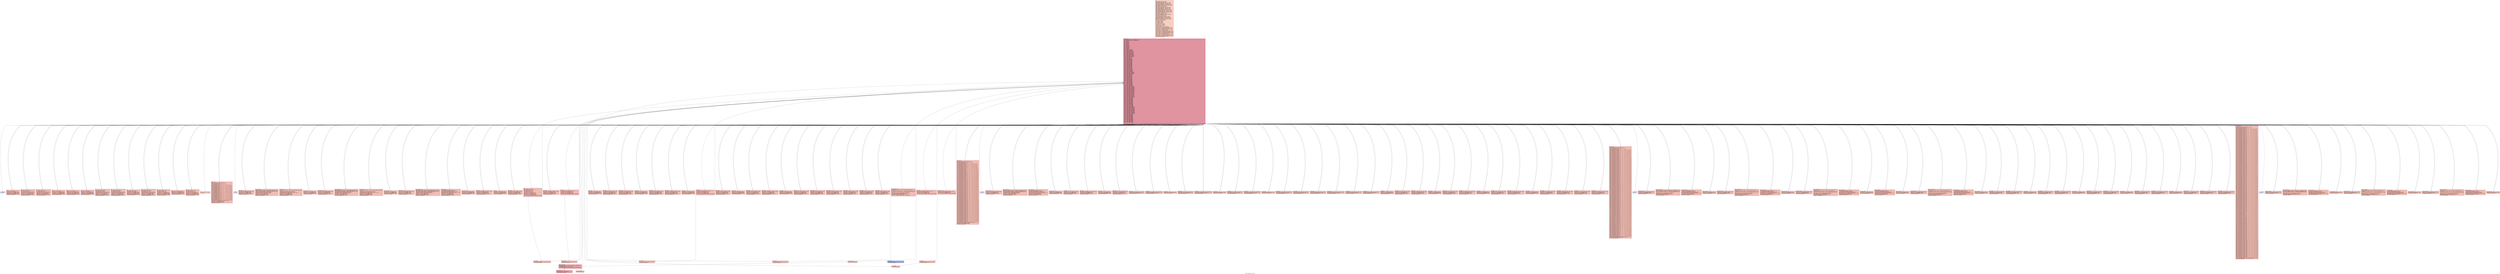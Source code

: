 digraph "CFG for 'multiple_returns' function" {
	label="CFG for 'multiple_returns' function";

	Node0x5a3179953e70 [shape=record,color="#3d50c3ff", style=filled, fillcolor="#f2907270" fontname="Courier",label="{3:\l|  %dummy.var457 = alloca i32, align 4\l  %cff.state335 = alloca i32, align 4\l  %fake.counter.phialloca330 = alloca i32, align 4\l  %fake.counter305.phialloca = alloca i32, align 4\l  %fake.counter312.phialloca = alloca i32, align 4\l  %fake.counter.reload331.alloca = alloca i32, align 4\l  %fake.counter305.reload.alloca = alloca i32, align 4\l  %fake.counter312.reload.alloca = alloca i32, align 4\l  %dummy.var294 = alloca i32, align 4\l  %cff.state207 = alloca i32, align 4\l  %fake.counter.phialloca200 = alloca i32, align 4\l  %fake.counter161.phialloca = alloca i32, align 4\l  %fake.counter168.phialloca = alloca i32, align 4\l  %fake.counter175.phialloca = alloca i32, align 4\l  %fake.counter182.phialloca = alloca i32, align 4\l  %fake.counter.reload201.alloca = alloca i32, align 4\l  %fake.counter161.reload.alloca = alloca i32, align 4\l  %fake.counter168.reload.alloca = alloca i32, align 4\l  %fake.counter175.reload.alloca = alloca i32, align 4\l  %fake.counter182.reload.alloca = alloca i32, align 4\l  %dummy.var150 = alloca i32, align 4\l  %cff.state92 = alloca i32, align 4\l  %fake.counter.phialloca89 = alloca i32, align 4\l  %fake.counter.reload90.alloca = alloca i32, align 4\l  %dummy.var63 = alloca i32, align 4\l  %cff.state42 = alloca i32, align 4\l  %fake.counter.phialloca = alloca i32, align 4\l  %fake.counter9.phialloca = alloca i32, align 4\l  %fake.counter16.phialloca = alloca i32, align 4\l  %fake.counter.reload.alloca = alloca i32, align 4\l  %fake.counter9.reload.alloca = alloca i32, align 4\l  %fake.counter16.reload.alloca = alloca i32, align 4\l  %dummy.var = alloca i32, align 4\l  %cff.state = alloca i32, align 4\l  %4 = alloca i32, align 4\l  %5 = alloca i32, align 4\l  %6 = alloca i32, align 4\l  %7 = alloca i32, align 4\l  %8 = alloca i32, align 4\l  store i32 %0, ptr %5, align 4\l  store i32 %1, ptr %6, align 4\l  store i32 %2, ptr %7, align 4\l  %9 = load i32, ptr %5, align 4\l  %10 = icmp slt i32 %9, 0\l  %cff.init = select i1 %10, i32 1, i32 2\l  store i32 %cff.init, ptr %cff.state, align 4\l  store i32 undef, ptr %fake.counter.phialloca, align 4\l  store i32 undef, ptr %fake.counter9.phialloca, align 4\l  store i32 undef, ptr %fake.counter16.phialloca, align 4\l  store i32 16, ptr %cff.state42, align 4\l  store i32 undef, ptr %fake.counter.phialloca89, align 4\l  store i32 54, ptr %cff.state92, align 4\l  store i32 undef, ptr %fake.counter.phialloca200, align 4\l  store i32 undef, ptr %fake.counter161.phialloca, align 4\l  store i32 undef, ptr %fake.counter168.phialloca, align 4\l  store i32 undef, ptr %fake.counter175.phialloca, align 4\l  store i32 undef, ptr %fake.counter182.phialloca, align 4\l  store i32 79, ptr %cff.state207, align 4\l  store i32 undef, ptr %fake.counter.phialloca330, align 4\l  store i32 undef, ptr %fake.counter305.phialloca, align 4\l  store i32 undef, ptr %fake.counter312.phialloca, align 4\l  store i32 116, ptr %cff.state335, align 4\l  br label %cff.dispatch336\l}"];
	Node0x5a3179953e70 -> Node0x5a3179a0cda0;
	Node0x5a31799543b0 [shape=record,color="#3d50c3ff", style=filled, fillcolor="#e1675170" fontname="Courier",label="{11:\l|  store i32 -1, ptr %4, align 4\l  store i32 15, ptr %cff.state, align 4\l  store i32 16, ptr %cff.state42, align 4\l  store i32 54, ptr %cff.state92, align 4\l  store i32 79, ptr %cff.state207, align 4\l  store i32 116, ptr %cff.state335, align 4\l  br label %cff.dispatch336\l}"];
	Node0x5a31799543b0 -> Node0x5a3179a0cda0;
	Node0x5a31799545b0 [shape=record,color="#3d50c3ff", style=filled, fillcolor="#e1675170" fontname="Courier",label="{12:\l|  %13 = load i32, ptr %6, align 4\l  %14 = icmp slt i32 %13, 0\l  %cff.next = select i1 %14, i32 3, i32 6\l  store i32 %cff.next, ptr %cff.state, align 4\l  store i32 16, ptr %cff.state42, align 4\l  store i32 54, ptr %cff.state92, align 4\l  store i32 79, ptr %cff.state207, align 4\l  store i32 116, ptr %cff.state335, align 4\l  br label %cff.dispatch336\l}"];
	Node0x5a31799545b0 -> Node0x5a3179a0cda0;
	Node0x5a3179954940 [shape=record,color="#3d50c3ff", style=filled, fillcolor="#e1675170" fontname="Courier",label="{15:\l|  %16 = load i32, ptr %7, align 4\l  %17 = icmp slt i32 %16, 0\l  %cff.next1 = select i1 %17, i32 4, i32 5\l  store i32 %cff.next1, ptr %cff.state, align 4\l  store i32 16, ptr %cff.state42, align 4\l  store i32 54, ptr %cff.state92, align 4\l  store i32 79, ptr %cff.state207, align 4\l  store i32 116, ptr %cff.state335, align 4\l  br label %cff.dispatch336\l}"];
	Node0x5a3179954940 -> Node0x5a3179a0cda0;
	Node0x5a3179954c00 [shape=record,color="#3d50c3ff", style=filled, fillcolor="#e1675170" fontname="Courier",label="{18:\l|  store i32 -2, ptr %4, align 4\l  store i32 15, ptr %cff.state, align 4\l  store i32 16, ptr %cff.state42, align 4\l  store i32 54, ptr %cff.state92, align 4\l  store i32 79, ptr %cff.state207, align 4\l  store i32 116, ptr %cff.state335, align 4\l  br label %cff.dispatch336\l}"];
	Node0x5a3179954c00 -> Node0x5a3179a0cda0;
	Node0x5a3179954c60 [shape=record,color="#3d50c3ff", style=filled, fillcolor="#e1675170" fontname="Courier",label="{19:\l|  store i32 -3, ptr %4, align 4\l  store i32 15, ptr %cff.state, align 4\l  store i32 16, ptr %cff.state42, align 4\l  store i32 54, ptr %cff.state92, align 4\l  store i32 79, ptr %cff.state207, align 4\l  store i32 116, ptr %cff.state335, align 4\l  br label %cff.dispatch336\l}"];
	Node0x5a3179954c60 -> Node0x5a3179a0cda0;
	Node0x5a31799549a0 [shape=record,color="#3d50c3ff", style=filled, fillcolor="#e1675170" fontname="Courier",label="{20:\l|  store i32 0, ptr %8, align 4\l  store i32 7, ptr %cff.state, align 4\l  store i32 16, ptr %cff.state42, align 4\l  store i32 54, ptr %cff.state92, align 4\l  store i32 79, ptr %cff.state207, align 4\l  store i32 116, ptr %cff.state335, align 4\l  br label %cff.dispatch336\l}"];
	Node0x5a31799549a0 -> Node0x5a3179a0cda0;
	Node0x5a31799550a0 [shape=record,color="#3d50c3ff", style=filled, fillcolor="#e1675170" fontname="Courier",label="{21:\l|  %22 = load i32, ptr %8, align 4\l  %23 = load i32, ptr %5, align 4\l  %24 = icmp slt i32 %22, %23\l  %cff.next2 = select i1 %24, i32 8, i32 14\l  store i32 %cff.next2, ptr %cff.state, align 4\l  store i32 16, ptr %cff.state42, align 4\l  store i32 54, ptr %cff.state92, align 4\l  store i32 79, ptr %cff.state207, align 4\l  store i32 116, ptr %cff.state335, align 4\l  br label %cff.dispatch336\l}"];
	Node0x5a31799550a0 -> Node0x5a3179a0cda0;
	Node0x5a3179955300 [shape=record,color="#3d50c3ff", style=filled, fillcolor="#e1675170" fontname="Courier",label="{25:\l|  %26 = load i32, ptr %8, align 4\l  %27 = load i32, ptr %6, align 4\l  %28 = icmp sgt i32 %26, %27\l  %cff.next3 = select i1 %28, i32 9, i32 10\l  store i32 %cff.next3, ptr %cff.state, align 4\l  store i32 16, ptr %cff.state42, align 4\l  store i32 54, ptr %cff.state92, align 4\l  store i32 79, ptr %cff.state207, align 4\l  store i32 116, ptr %cff.state335, align 4\l  br label %cff.dispatch336\l}"];
	Node0x5a3179955300 -> Node0x5a3179a0cda0;
	Node0x5a3179955600 [shape=record,color="#3d50c3ff", style=filled, fillcolor="#e1675170" fontname="Courier",label="{29:\l|  %30 = load i32, ptr %8, align 4\l  store i32 %30, ptr %4, align 4\l  store i32 15, ptr %cff.state, align 4\l  store i32 16, ptr %cff.state42, align 4\l  store i32 54, ptr %cff.state92, align 4\l  store i32 79, ptr %cff.state207, align 4\l  store i32 116, ptr %cff.state335, align 4\l  br label %cff.dispatch336\l}"];
	Node0x5a3179955600 -> Node0x5a3179a0cda0;
	Node0x5a3179955660 [shape=record,color="#3d50c3ff", style=filled, fillcolor="#e1675170" fontname="Courier",label="{31:\l|  %32 = load i32, ptr %8, align 4\l  %33 = load i32, ptr %7, align 4\l  %34 = icmp eq i32 %32, %33\l  %cff.next4 = select i1 %34, i32 11, i32 12\l  store i32 %cff.next4, ptr %cff.state, align 4\l  store i32 16, ptr %cff.state42, align 4\l  store i32 54, ptr %cff.state92, align 4\l  store i32 79, ptr %cff.state207, align 4\l  store i32 116, ptr %cff.state335, align 4\l  br label %cff.dispatch336\l}"];
	Node0x5a3179955660 -> Node0x5a3179a0cda0;
	Node0x5a3179955a90 [shape=record,color="#3d50c3ff", style=filled, fillcolor="#e1675170" fontname="Courier",label="{35:\l|  %36 = load i32, ptr %7, align 4\l  %37 = mul nsw i32 %36, 2\l  store i32 %37, ptr %4, align 4\l  store i32 15, ptr %cff.state, align 4\l  store i32 16, ptr %cff.state42, align 4\l  store i32 54, ptr %cff.state92, align 4\l  store i32 79, ptr %cff.state207, align 4\l  store i32 116, ptr %cff.state335, align 4\l  br label %cff.dispatch336\l}"];
	Node0x5a3179955a90 -> Node0x5a3179a0cda0;
	Node0x5a3179955af0 [shape=record,color="#3d50c3ff", style=filled, fillcolor="#e1675170" fontname="Courier",label="{38:\l|  store i32 13, ptr %cff.state, align 4\l  store i32 16, ptr %cff.state42, align 4\l  store i32 54, ptr %cff.state92, align 4\l  store i32 79, ptr %cff.state207, align 4\l  store i32 116, ptr %cff.state335, align 4\l  br label %cff.dispatch336\l}"];
	Node0x5a3179955af0 -> Node0x5a3179a0cda0;
	Node0x5a3179955e20 [shape=record,color="#3d50c3ff", style=filled, fillcolor="#e1675170" fontname="Courier",label="{39:\l|  %40 = load i32, ptr %8, align 4\l  %41 = add nsw i32 %40, 1\l  store i32 %41, ptr %8, align 4\l  store i32 7, ptr %cff.state, align 4\l  store i32 16, ptr %cff.state42, align 4\l  store i32 54, ptr %cff.state92, align 4\l  store i32 79, ptr %cff.state207, align 4\l  store i32 116, ptr %cff.state335, align 4\l  br label %cff.dispatch336\l}"];
	Node0x5a3179955e20 -> Node0x5a3179a0cda0;
	Node0x5a3179955360 [shape=record,color="#3d50c3ff", style=filled, fillcolor="#e1675170" fontname="Courier",label="{42:\l|  %43 = load i32, ptr %5, align 4\l  %44 = load i32, ptr %6, align 4\l  %45 = add nsw i32 %43, %44\l  %46 = load i32, ptr %7, align 4\l  %47 = add nsw i32 %45, %46\l  store i32 %47, ptr %4, align 4\l  store i32 15, ptr %cff.state, align 4\l  store i32 16, ptr %cff.state42, align 4\l  store i32 54, ptr %cff.state92, align 4\l  store i32 79, ptr %cff.state207, align 4\l  store i32 116, ptr %cff.state335, align 4\l  br i1 false, label %fake.block470, label %cff.dispatch336\l|{<s0>T|<s1>F}}"];
	Node0x5a3179955360:s0 -> Node0x5a3179a6ae80;
	Node0x5a3179955360:s1 -> Node0x5a3179a0cda0;
	Node0x5a3179954760 [shape=record,color="#3d50c3ff", style=filled, fillcolor="#f2907270" fontname="Courier",label="{48:\l|  %49 = load i32, ptr %4, align 4\l  ret i32 %49\l}"];
	Node0x5a3179968e90 [shape=record,color="#3d50c3ff", style=filled, fillcolor="#e1675170" fontname="Courier",label="{cff.dispatch:\l|  %cff.cur = load i32, ptr %cff.state, align 4\l  %50 = icmp eq i32 %cff.cur, 1\l  %cff.case.select = select i1 %50, i32 1, i32 17\l  %51 = icmp eq i32 %cff.cur, 2\l  %cff.case.select46 = select i1 %51, i32 2, i32 %cff.case.select\l  %52 = icmp eq i32 %cff.cur, 3\l  %cff.case.select47 = select i1 %52, i32 3, i32 %cff.case.select46\l  %53 = icmp eq i32 %cff.cur, 4\l  %cff.case.select48 = select i1 %53, i32 4, i32 %cff.case.select47\l  %54 = icmp eq i32 %cff.cur, 5\l  %cff.case.select49 = select i1 %54, i32 5, i32 %cff.case.select48\l  %55 = icmp eq i32 %cff.cur, 6\l  %cff.case.select50 = select i1 %55, i32 6, i32 %cff.case.select49\l  %56 = icmp eq i32 %cff.cur, 7\l  %cff.case.select51 = select i1 %56, i32 7, i32 %cff.case.select50\l  %57 = icmp eq i32 %cff.cur, 8\l  %cff.case.select52 = select i1 %57, i32 8, i32 %cff.case.select51\l  %58 = icmp eq i32 %cff.cur, 9\l  %cff.case.select53 = select i1 %58, i32 9, i32 %cff.case.select52\l  %59 = icmp eq i32 %cff.cur, 10\l  %cff.case.select54 = select i1 %59, i32 10, i32 %cff.case.select53\l  %60 = icmp eq i32 %cff.cur, 11\l  %cff.case.select55 = select i1 %60, i32 11, i32 %cff.case.select54\l  %61 = icmp eq i32 %cff.cur, 12\l  %cff.case.select56 = select i1 %61, i32 12, i32 %cff.case.select55\l  %62 = icmp eq i32 %cff.cur, 13\l  %cff.case.select57 = select i1 %62, i32 13, i32 %cff.case.select56\l  %63 = icmp eq i32 %cff.cur, 14\l  %cff.case.select58 = select i1 %63, i32 14, i32 %cff.case.select57\l  %64 = icmp eq i32 %cff.cur, 15\l  %cff.case.select59 = select i1 %64, i32 15, i32 %cff.case.select58\l  store i32 %cff.case.select59, ptr %cff.state42, align 4\l  store i32 54, ptr %cff.state92, align 4\l  store i32 79, ptr %cff.state207, align 4\l  store i32 116, ptr %cff.state335, align 4\l  br label %cff.dispatch336\l}"];
	Node0x5a3179968e90 -> Node0x5a3179a0cda0;
	Node0x5a3179968f20 [shape=record,color="#3d50c3ff", style=filled, fillcolor="#c7d7f070" fontname="Courier",label="{cff.default:\l|  unreachable\l}"];
	Node0x5a3179972840 [shape=record,color="#3d50c3ff", style=filled, fillcolor="#e1675170" fontname="Courier",label="{fake.loop.entry:\l|  store i32 0, ptr %fake.counter.phialloca, align 4\l  store i32 19, ptr %cff.state42, align 4\l  store i32 54, ptr %cff.state92, align 4\l  store i32 79, ptr %cff.state207, align 4\l  store i32 116, ptr %cff.state335, align 4\l  br label %cff.dispatch336\l}"];
	Node0x5a3179972840 -> Node0x5a3179a0cda0;
	Node0x5a31799728a0 [shape=record,color="#3d50c3ff", style=filled, fillcolor="#e1675170" fontname="Courier",label="{fake.loop.header:\l|  %fake.counter.reload39 = load i32, ptr %fake.counter.phialloca, align 4\l  %fake.counter.reload = load i32, ptr %fake.counter.phialloca, align 4\l  store i32 %fake.counter.reload, ptr %fake.counter.reload.alloca, align 4\l  %fake.cond = icmp slt i32 %fake.counter.reload39, 10\l  %cff.next60 = select i1 %fake.cond, i32 20, i32 21\l  store i32 %cff.next60, ptr %cff.state42, align 4\l  store i32 54, ptr %cff.state92, align 4\l  store i32 79, ptr %cff.state207, align 4\l  store i32 116, ptr %cff.state335, align 4\l  br label %cff.dispatch336\l}"];
	Node0x5a31799728a0 -> Node0x5a3179a0cda0;
	Node0x5a3179972930 [shape=record,color="#3d50c3ff", style=filled, fillcolor="#e1675170" fontname="Courier",label="{fake.loop.body:\l|  %fake.counter.reload.reload = load i32, ptr %fake.counter.reload.alloca,\l... align 4\l  %fake.inc = add i32 %fake.counter.reload.reload, 1\l  store volatile i32 8910, ptr %dummy.var, align 4\l  store i32 %fake.inc, ptr %fake.counter.phialloca, align 4\l  store i32 19, ptr %cff.state42, align 4\l  store i32 54, ptr %cff.state92, align 4\l  store i32 79, ptr %cff.state207, align 4\l  store i32 116, ptr %cff.state335, align 4\l  br label %cff.dispatch336\l}"];
	Node0x5a3179972930 -> Node0x5a3179a0cda0;
	Node0x5a31799729c0 [shape=record,color="#3d50c3ff", style=filled, fillcolor="#e1675170" fontname="Courier",label="{fake.loop.exit:\l|  store i32 16, ptr %cff.state42, align 4\l  store i32 54, ptr %cff.state92, align 4\l  store i32 79, ptr %cff.state207, align 4\l  store i32 116, ptr %cff.state335, align 4\l  br label %cff.dispatch336\l}"];
	Node0x5a31799729c0 -> Node0x5a3179a0cda0;
	Node0x5a3179973060 [shape=record,color="#3d50c3ff", style=filled, fillcolor="#e1675170" fontname="Courier",label="{fake.loop.entry5:\l|  store i32 0, ptr %fake.counter9.phialloca, align 4\l  store i32 23, ptr %cff.state42, align 4\l  store i32 54, ptr %cff.state92, align 4\l  store i32 79, ptr %cff.state207, align 4\l  store i32 116, ptr %cff.state335, align 4\l  br label %cff.dispatch336\l}"];
	Node0x5a3179973060 -> Node0x5a3179a0cda0;
	Node0x5a31799730f0 [shape=record,color="#3d50c3ff", style=filled, fillcolor="#e1675170" fontname="Courier",label="{fake.loop.header6:\l|  %fake.counter9.reload40 = load i32, ptr %fake.counter9.phialloca, align 4\l  %fake.counter9.reload = load i32, ptr %fake.counter9.phialloca, align 4\l  store i32 %fake.counter9.reload, ptr %fake.counter9.reload.alloca, align 4\l  %fake.cond10 = icmp slt i32 %fake.counter9.reload40, 10\l  %cff.next61 = select i1 %fake.cond10, i32 24, i32 25\l  store i32 %cff.next61, ptr %cff.state42, align 4\l  store i32 54, ptr %cff.state92, align 4\l  store i32 79, ptr %cff.state207, align 4\l  store i32 116, ptr %cff.state335, align 4\l  br label %cff.dispatch336\l}"];
	Node0x5a31799730f0 -> Node0x5a3179a0cda0;
	Node0x5a3179973180 [shape=record,color="#3d50c3ff", style=filled, fillcolor="#e1675170" fontname="Courier",label="{fake.loop.body7:\l|  %fake.counter9.reload.reload = load i32, ptr %fake.counter9.reload.alloca,\l... align 4\l  %fake.inc11 = add i32 %fake.counter9.reload.reload, 1\l  store volatile i32 78, ptr %dummy.var, align 4\l  store i32 %fake.inc11, ptr %fake.counter9.phialloca, align 4\l  store i32 23, ptr %cff.state42, align 4\l  store i32 54, ptr %cff.state92, align 4\l  store i32 79, ptr %cff.state207, align 4\l  store i32 116, ptr %cff.state335, align 4\l  br label %cff.dispatch336\l}"];
	Node0x5a3179973180 -> Node0x5a3179a0cda0;
	Node0x5a3179973210 [shape=record,color="#3d50c3ff", style=filled, fillcolor="#e1675170" fontname="Courier",label="{fake.loop.exit8:\l|  store i32 16, ptr %cff.state42, align 4\l  store i32 54, ptr %cff.state92, align 4\l  store i32 79, ptr %cff.state207, align 4\l  store i32 116, ptr %cff.state335, align 4\l  br label %cff.dispatch336\l}"];
	Node0x5a3179973210 -> Node0x5a3179a0cda0;
	Node0x5a3179973b10 [shape=record,color="#3d50c3ff", style=filled, fillcolor="#e1675170" fontname="Courier",label="{fake.loop.entry12:\l|  store i32 0, ptr %fake.counter16.phialloca, align 4\l  store i32 27, ptr %cff.state42, align 4\l  store i32 54, ptr %cff.state92, align 4\l  store i32 79, ptr %cff.state207, align 4\l  store i32 116, ptr %cff.state335, align 4\l  br label %cff.dispatch336\l}"];
	Node0x5a3179973b10 -> Node0x5a3179a0cda0;
	Node0x5a3179973ba0 [shape=record,color="#3d50c3ff", style=filled, fillcolor="#e1675170" fontname="Courier",label="{fake.loop.header13:\l|  %fake.counter16.reload41 = load i32, ptr %fake.counter16.phialloca, align 4\l  %fake.counter16.reload = load i32, ptr %fake.counter16.phialloca, align 4\l  store i32 %fake.counter16.reload, ptr %fake.counter16.reload.alloca, align 4\l  %fake.cond17 = icmp slt i32 %fake.counter16.reload41, 10\l  %cff.next62 = select i1 %fake.cond17, i32 28, i32 29\l  store i32 %cff.next62, ptr %cff.state42, align 4\l  store i32 54, ptr %cff.state92, align 4\l  store i32 79, ptr %cff.state207, align 4\l  store i32 116, ptr %cff.state335, align 4\l  br label %cff.dispatch336\l}"];
	Node0x5a3179973ba0 -> Node0x5a3179a0cda0;
	Node0x5a3179973c30 [shape=record,color="#3d50c3ff", style=filled, fillcolor="#e1675170" fontname="Courier",label="{fake.loop.body14:\l|  %fake.counter16.reload.reload = load i32, ptr\l... %fake.counter16.reload.alloca, align 4\l  %fake.inc18 = add i32 %fake.counter16.reload.reload, 1\l  store volatile i32 92, ptr %dummy.var, align 4\l  store i32 %fake.inc18, ptr %fake.counter16.phialloca, align 4\l  store i32 27, ptr %cff.state42, align 4\l  store i32 54, ptr %cff.state92, align 4\l  store i32 79, ptr %cff.state207, align 4\l  store i32 116, ptr %cff.state335, align 4\l  br label %cff.dispatch336\l}"];
	Node0x5a3179973c30 -> Node0x5a3179a0cda0;
	Node0x5a3179973cc0 [shape=record,color="#3d50c3ff", style=filled, fillcolor="#e1675170" fontname="Courier",label="{fake.loop.exit15:\l|  store i32 16, ptr %cff.state42, align 4\l  store i32 54, ptr %cff.state92, align 4\l  store i32 79, ptr %cff.state207, align 4\l  store i32 116, ptr %cff.state335, align 4\l  br label %cff.dispatch336\l}"];
	Node0x5a3179973cc0 -> Node0x5a3179a0cda0;
	Node0x5a3179974300 [shape=record,color="#3d50c3ff", style=filled, fillcolor="#e1675170" fontname="Courier",label="{fake.then:\l|  store volatile i32 78, ptr %dummy.var, align 4\l  store i32 32, ptr %cff.state42, align 4\l  store i32 54, ptr %cff.state92, align 4\l  store i32 79, ptr %cff.state207, align 4\l  store i32 116, ptr %cff.state335, align 4\l  br i1 false, label %fake.block468, label %cff.dispatch336\l|{<s0>T|<s1>F}}"];
	Node0x5a3179974300:s0 -> Node0x5a3179a6aac0;
	Node0x5a3179974300:s1 -> Node0x5a3179a0cda0;
	Node0x5a3179974390 [shape=record,color="#3d50c3ff", style=filled, fillcolor="#e1675170" fontname="Courier",label="{fake.else:\l|  store volatile i32 8709120, ptr %dummy.var, align 4\l  store i32 32, ptr %cff.state42, align 4\l  store i32 54, ptr %cff.state92, align 4\l  store i32 79, ptr %cff.state207, align 4\l  store i32 116, ptr %cff.state335, align 4\l  br label %cff.dispatch336\l}"];
	Node0x5a3179974390 -> Node0x5a3179a0cda0;
	Node0x5a3179974420 [shape=record,color="#3d50c3ff", style=filled, fillcolor="#e1675170" fontname="Courier",label="{fake.merge:\l|  store i32 16, ptr %cff.state42, align 4\l  store i32 54, ptr %cff.state92, align 4\l  store i32 79, ptr %cff.state207, align 4\l  store i32 116, ptr %cff.state335, align 4\l  br label %cff.dispatch336\l}"];
	Node0x5a3179974420 -> Node0x5a3179a0cda0;
	Node0x5a3179974780 [shape=record,color="#3d50c3ff", style=filled, fillcolor="#e1675170" fontname="Courier",label="{fake.then19:\l|  store volatile i32 78, ptr %dummy.var, align 4\l  store i32 35, ptr %cff.state42, align 4\l  store i32 54, ptr %cff.state92, align 4\l  store i32 79, ptr %cff.state207, align 4\l  store i32 116, ptr %cff.state335, align 4\l  br label %cff.dispatch336\l}"];
	Node0x5a3179974780 -> Node0x5a3179a0cda0;
	Node0x5a3179974810 [shape=record,color="#3d50c3ff", style=filled, fillcolor="#e1675170" fontname="Courier",label="{fake.else20:\l|  store volatile i32 8709120, ptr %dummy.var, align 4\l  store i32 35, ptr %cff.state42, align 4\l  store i32 54, ptr %cff.state92, align 4\l  store i32 79, ptr %cff.state207, align 4\l  store i32 116, ptr %cff.state335, align 4\l  br label %cff.dispatch336\l}"];
	Node0x5a3179974810 -> Node0x5a3179a0cda0;
	Node0x5a31799748a0 [shape=record,color="#3d50c3ff", style=filled, fillcolor="#e1675170" fontname="Courier",label="{fake.merge21:\l|  store i32 16, ptr %cff.state42, align 4\l  store i32 54, ptr %cff.state92, align 4\l  store i32 79, ptr %cff.state207, align 4\l  store i32 116, ptr %cff.state335, align 4\l  br label %cff.dispatch336\l}"];
	Node0x5a31799748a0 -> Node0x5a3179a0cda0;
	Node0x5a3179974c00 [shape=record,color="#3d50c3ff", style=filled, fillcolor="#e1675170" fontname="Courier",label="{fake.then22:\l|  store volatile i32 48, ptr %dummy.var, align 4\l  store i32 38, ptr %cff.state42, align 4\l  store i32 54, ptr %cff.state92, align 4\l  store i32 79, ptr %cff.state207, align 4\l  store i32 116, ptr %cff.state335, align 4\l  br label %cff.dispatch336\l}"];
	Node0x5a3179974c00 -> Node0x5a3179a0cda0;
	Node0x5a3179974c90 [shape=record,color="#3d50c3ff", style=filled, fillcolor="#e1675170" fontname="Courier",label="{fake.else23:\l|  store volatile i32 576, ptr %dummy.var, align 4\l  store i32 38, ptr %cff.state42, align 4\l  store i32 54, ptr %cff.state92, align 4\l  store i32 79, ptr %cff.state207, align 4\l  store i32 116, ptr %cff.state335, align 4\l  br label %cff.dispatch336\l}"];
	Node0x5a3179974c90 -> Node0x5a3179a0cda0;
	Node0x5a3179974d20 [shape=record,color="#3d50c3ff", style=filled, fillcolor="#e1675170" fontname="Courier",label="{fake.merge24:\l|  store i32 16, ptr %cff.state42, align 4\l  store i32 54, ptr %cff.state92, align 4\l  store i32 79, ptr %cff.state207, align 4\l  store i32 116, ptr %cff.state335, align 4\l  br label %cff.dispatch336\l}"];
	Node0x5a3179974d20 -> Node0x5a3179a0cda0;
	Node0x5a3179975080 [shape=record,color="#3d50c3ff", style=filled, fillcolor="#e1675170" fontname="Courier",label="{fake.then25:\l|  store volatile i32 63, ptr %dummy.var, align 4\l  store i32 41, ptr %cff.state42, align 4\l  store i32 54, ptr %cff.state92, align 4\l  store i32 79, ptr %cff.state207, align 4\l  store i32 116, ptr %cff.state335, align 4\l  br label %cff.dispatch336\l}"];
	Node0x5a3179975080 -> Node0x5a3179a0cda0;
	Node0x5a3179975110 [shape=record,color="#3d50c3ff", style=filled, fillcolor="#e1675170" fontname="Courier",label="{fake.else26:\l|  store volatile i32 120960, ptr %dummy.var, align 4\l  store i32 41, ptr %cff.state42, align 4\l  store i32 54, ptr %cff.state92, align 4\l  store i32 79, ptr %cff.state207, align 4\l  store i32 116, ptr %cff.state335, align 4\l  br label %cff.dispatch336\l}"];
	Node0x5a3179975110 -> Node0x5a3179a0cda0;
	Node0x5a31799751a0 [shape=record,color="#3d50c3ff", style=filled, fillcolor="#e1675170" fontname="Courier",label="{fake.merge27:\l|  store i32 16, ptr %cff.state42, align 4\l  store i32 54, ptr %cff.state92, align 4\l  store i32 79, ptr %cff.state207, align 4\l  store i32 116, ptr %cff.state335, align 4\l  br label %cff.dispatch336\l}"];
	Node0x5a31799751a0 -> Node0x5a3179a0cda0;
	Node0x5a3179975500 [shape=record,color="#3d50c3ff", style=filled, fillcolor="#e1675170" fontname="Courier",label="{fake.then28:\l|  store volatile i32 48, ptr %dummy.var, align 4\l  store i32 44, ptr %cff.state42, align 4\l  store i32 54, ptr %cff.state92, align 4\l  store i32 79, ptr %cff.state207, align 4\l  store i32 116, ptr %cff.state335, align 4\l  br i1 false, label %fake.block467, label %cff.dispatch336\l|{<s0>T|<s1>F}}"];
	Node0x5a3179975500:s0 -> Node0x5a3179a6a8e0;
	Node0x5a3179975500:s1 -> Node0x5a3179a0cda0;
	Node0x5a3179975590 [shape=record,color="#3d50c3ff", style=filled, fillcolor="#e1675170" fontname="Courier",label="{fake.else29:\l|  store volatile i32 576, ptr %dummy.var, align 4\l  store i32 44, ptr %cff.state42, align 4\l  store i32 54, ptr %cff.state92, align 4\l  store i32 79, ptr %cff.state207, align 4\l  store i32 116, ptr %cff.state335, align 4\l  br label %cff.dispatch336\l}"];
	Node0x5a3179975590 -> Node0x5a3179a0cda0;
	Node0x5a3179975620 [shape=record,color="#3d50c3ff", style=filled, fillcolor="#e1675170" fontname="Courier",label="{fake.merge30:\l|  store i32 16, ptr %cff.state42, align 4\l  store i32 54, ptr %cff.state92, align 4\l  store i32 79, ptr %cff.state207, align 4\l  store i32 116, ptr %cff.state335, align 4\l  br label %cff.dispatch336\l}"];
	Node0x5a3179975620 -> Node0x5a3179a0cda0;
	Node0x5a3179975980 [shape=record,color="#3d50c3ff", style=filled, fillcolor="#e1675170" fontname="Courier",label="{fake.then31:\l|  store volatile i32 87, ptr %dummy.var, align 4\l  store i32 47, ptr %cff.state42, align 4\l  store i32 54, ptr %cff.state92, align 4\l  store i32 79, ptr %cff.state207, align 4\l  store i32 116, ptr %cff.state335, align 4\l  br label %cff.dispatch336\l}"];
	Node0x5a3179975980 -> Node0x5a3179a0cda0;
	Node0x5a3179975a10 [shape=record,color="#3d50c3ff", style=filled, fillcolor="#e1675170" fontname="Courier",label="{fake.else32:\l|  store volatile i32 87091200, ptr %dummy.var, align 4\l  store i32 47, ptr %cff.state42, align 4\l  store i32 54, ptr %cff.state92, align 4\l  store i32 79, ptr %cff.state207, align 4\l  store i32 116, ptr %cff.state335, align 4\l  br label %cff.dispatch336\l}"];
	Node0x5a3179975a10 -> Node0x5a3179a0cda0;
	Node0x5a31799760c0 [shape=record,color="#3d50c3ff", style=filled, fillcolor="#e1675170" fontname="Courier",label="{fake.merge33:\l|  store i32 16, ptr %cff.state42, align 4\l  store i32 54, ptr %cff.state92, align 4\l  store i32 79, ptr %cff.state207, align 4\l  store i32 116, ptr %cff.state335, align 4\l  br label %cff.dispatch336\l}"];
	Node0x5a31799760c0 -> Node0x5a3179a0cda0;
	Node0x5a3179976480 [shape=record,color="#3d50c3ff", style=filled, fillcolor="#e1675170" fontname="Courier",label="{fake.block:\l|  store volatile i32 -201, ptr %dummy.var, align 4\l  store i32 16, ptr %cff.state42, align 4\l  store i32 54, ptr %cff.state92, align 4\l  store i32 79, ptr %cff.state207, align 4\l  store i32 116, ptr %cff.state335, align 4\l  br label %cff.dispatch336\l}"];
	Node0x5a3179976480 -> Node0x5a3179a0cda0;
	Node0x5a31799768a0 [shape=record,color="#3d50c3ff", style=filled, fillcolor="#e1675170" fontname="Courier",label="{fake.block34:\l|  store volatile i32 -28, ptr %dummy.var, align 4\l  store i32 16, ptr %cff.state42, align 4\l  store i32 54, ptr %cff.state92, align 4\l  store i32 79, ptr %cff.state207, align 4\l  store i32 116, ptr %cff.state335, align 4\l  br label %cff.dispatch336\l}"];
	Node0x5a31799768a0 -> Node0x5a3179a0cda0;
	Node0x5a3179976b10 [shape=record,color="#3d50c3ff", style=filled, fillcolor="#e1675170" fontname="Courier",label="{fake.block35:\l|  store volatile i32 214817, ptr %dummy.var, align 4\l  store i32 16, ptr %cff.state42, align 4\l  store i32 54, ptr %cff.state92, align 4\l  store i32 79, ptr %cff.state207, align 4\l  store i32 116, ptr %cff.state335, align 4\l  br label %cff.dispatch336\l}"];
	Node0x5a3179976b10 -> Node0x5a3179a0cda0;
	Node0x5a3179971a10 [shape=record,color="#3d50c3ff", style=filled, fillcolor="#e1675170" fontname="Courier",label="{fake.block36:\l|  store volatile i32 1313, ptr %dummy.var, align 4\l  store i32 16, ptr %cff.state42, align 4\l  store i32 54, ptr %cff.state92, align 4\l  store i32 79, ptr %cff.state207, align 4\l  store i32 116, ptr %cff.state335, align 4\l  br label %cff.dispatch336\l}"];
	Node0x5a3179971a10 -> Node0x5a3179a0cda0;
	Node0x5a3179971e00 [shape=record,color="#3d50c3ff", style=filled, fillcolor="#e1675170" fontname="Courier",label="{fake.block37:\l|  store volatile i32 20, ptr %dummy.var, align 4\l  store i32 16, ptr %cff.state42, align 4\l  store i32 54, ptr %cff.state92, align 4\l  store i32 79, ptr %cff.state207, align 4\l  store i32 116, ptr %cff.state335, align 4\l  br label %cff.dispatch336\l}"];
	Node0x5a3179971e00 -> Node0x5a3179a0cda0;
	Node0x5a3179971fe0 [shape=record,color="#3d50c3ff", style=filled, fillcolor="#e1675170" fontname="Courier",label="{fake.block38:\l|  store volatile i32 851, ptr %dummy.var, align 4\l  store i32 16, ptr %cff.state42, align 4\l  store i32 54, ptr %cff.state92, align 4\l  store i32 79, ptr %cff.state207, align 4\l  store i32 116, ptr %cff.state335, align 4\l  br label %cff.dispatch336\l}"];
	Node0x5a3179971fe0 -> Node0x5a3179a0cda0;
	Node0x5a3179973e60 [shape=record,color="#3d50c3ff", style=filled, fillcolor="#e1675170" fontname="Courier",label="{cff.dispatch43:\l|  %cff.cur45 = load i32, ptr %cff.state42, align 4\l  %65 = icmp eq i32 %cff.cur45, 1\l  %cff.case.select96 = select i1 %65, i32 1, i32 55\l  %66 = icmp eq i32 %cff.cur45, 2\l  %cff.case.select97 = select i1 %66, i32 2, i32 %cff.case.select96\l  %67 = icmp eq i32 %cff.cur45, 3\l  %cff.case.select98 = select i1 %67, i32 3, i32 %cff.case.select97\l  %68 = icmp eq i32 %cff.cur45, 4\l  %cff.case.select99 = select i1 %68, i32 4, i32 %cff.case.select98\l  %69 = icmp eq i32 %cff.cur45, 5\l  %cff.case.select100 = select i1 %69, i32 5, i32 %cff.case.select99\l  %70 = icmp eq i32 %cff.cur45, 6\l  %cff.case.select101 = select i1 %70, i32 6, i32 %cff.case.select100\l  %71 = icmp eq i32 %cff.cur45, 7\l  %cff.case.select102 = select i1 %71, i32 7, i32 %cff.case.select101\l  %72 = icmp eq i32 %cff.cur45, 8\l  %cff.case.select103 = select i1 %72, i32 8, i32 %cff.case.select102\l  %73 = icmp eq i32 %cff.cur45, 9\l  %cff.case.select104 = select i1 %73, i32 9, i32 %cff.case.select103\l  %74 = icmp eq i32 %cff.cur45, 10\l  %cff.case.select105 = select i1 %74, i32 10, i32 %cff.case.select104\l  %75 = icmp eq i32 %cff.cur45, 11\l  %cff.case.select106 = select i1 %75, i32 11, i32 %cff.case.select105\l  %76 = icmp eq i32 %cff.cur45, 12\l  %cff.case.select107 = select i1 %76, i32 12, i32 %cff.case.select106\l  %77 = icmp eq i32 %cff.cur45, 13\l  %cff.case.select108 = select i1 %77, i32 13, i32 %cff.case.select107\l  %78 = icmp eq i32 %cff.cur45, 14\l  %cff.case.select109 = select i1 %78, i32 14, i32 %cff.case.select108\l  %79 = icmp eq i32 %cff.cur45, 15\l  %cff.case.select110 = select i1 %79, i32 15, i32 %cff.case.select109\l  %80 = icmp eq i32 %cff.cur45, 16\l  %cff.case.select111 = select i1 %80, i32 16, i32 %cff.case.select110\l  %81 = icmp eq i32 %cff.cur45, 17\l  %cff.case.select112 = select i1 %81, i32 17, i32 %cff.case.select111\l  %82 = icmp eq i32 %cff.cur45, 18\l  %cff.case.select113 = select i1 %82, i32 18, i32 %cff.case.select112\l  %83 = icmp eq i32 %cff.cur45, 19\l  %cff.case.select114 = select i1 %83, i32 19, i32 %cff.case.select113\l  %84 = icmp eq i32 %cff.cur45, 20\l  %cff.case.select115 = select i1 %84, i32 20, i32 %cff.case.select114\l  %85 = icmp eq i32 %cff.cur45, 21\l  %cff.case.select116 = select i1 %85, i32 21, i32 %cff.case.select115\l  %86 = icmp eq i32 %cff.cur45, 22\l  %cff.case.select117 = select i1 %86, i32 22, i32 %cff.case.select116\l  %87 = icmp eq i32 %cff.cur45, 23\l  %cff.case.select118 = select i1 %87, i32 23, i32 %cff.case.select117\l  %88 = icmp eq i32 %cff.cur45, 24\l  %cff.case.select119 = select i1 %88, i32 24, i32 %cff.case.select118\l  %89 = icmp eq i32 %cff.cur45, 25\l  %cff.case.select120 = select i1 %89, i32 25, i32 %cff.case.select119\l  %90 = icmp eq i32 %cff.cur45, 26\l  %cff.case.select121 = select i1 %90, i32 26, i32 %cff.case.select120\l  %91 = icmp eq i32 %cff.cur45, 27\l  %cff.case.select122 = select i1 %91, i32 27, i32 %cff.case.select121\l  %92 = icmp eq i32 %cff.cur45, 28\l  %cff.case.select123 = select i1 %92, i32 28, i32 %cff.case.select122\l  %93 = icmp eq i32 %cff.cur45, 29\l  %cff.case.select124 = select i1 %93, i32 29, i32 %cff.case.select123\l  %94 = icmp eq i32 %cff.cur45, 30\l  %cff.case.select125 = select i1 %94, i32 30, i32 %cff.case.select124\l  %95 = icmp eq i32 %cff.cur45, 31\l  %cff.case.select126 = select i1 %95, i32 31, i32 %cff.case.select125\l  %96 = icmp eq i32 %cff.cur45, 32\l  %cff.case.select127 = select i1 %96, i32 32, i32 %cff.case.select126\l  %97 = icmp eq i32 %cff.cur45, 33\l  %cff.case.select128 = select i1 %97, i32 33, i32 %cff.case.select127\l  %98 = icmp eq i32 %cff.cur45, 34\l  %cff.case.select129 = select i1 %98, i32 34, i32 %cff.case.select128\l  %99 = icmp eq i32 %cff.cur45, 35\l  %cff.case.select130 = select i1 %99, i32 35, i32 %cff.case.select129\l  %100 = icmp eq i32 %cff.cur45, 36\l  %cff.case.select131 = select i1 %100, i32 36, i32 %cff.case.select130\l  %101 = icmp eq i32 %cff.cur45, 37\l  %cff.case.select132 = select i1 %101, i32 37, i32 %cff.case.select131\l  %102 = icmp eq i32 %cff.cur45, 38\l  %cff.case.select133 = select i1 %102, i32 38, i32 %cff.case.select132\l  %103 = icmp eq i32 %cff.cur45, 39\l  %cff.case.select134 = select i1 %103, i32 39, i32 %cff.case.select133\l  %104 = icmp eq i32 %cff.cur45, 40\l  %cff.case.select135 = select i1 %104, i32 40, i32 %cff.case.select134\l  %105 = icmp eq i32 %cff.cur45, 41\l  %cff.case.select136 = select i1 %105, i32 41, i32 %cff.case.select135\l  %106 = icmp eq i32 %cff.cur45, 42\l  %cff.case.select137 = select i1 %106, i32 42, i32 %cff.case.select136\l  %107 = icmp eq i32 %cff.cur45, 43\l  %cff.case.select138 = select i1 %107, i32 43, i32 %cff.case.select137\l  %108 = icmp eq i32 %cff.cur45, 44\l  %cff.case.select139 = select i1 %108, i32 44, i32 %cff.case.select138\l  %109 = icmp eq i32 %cff.cur45, 45\l  %cff.case.select140 = select i1 %109, i32 45, i32 %cff.case.select139\l  %110 = icmp eq i32 %cff.cur45, 46\l  %cff.case.select141 = select i1 %110, i32 46, i32 %cff.case.select140\l  %111 = icmp eq i32 %cff.cur45, 47\l  %cff.case.select142 = select i1 %111, i32 47, i32 %cff.case.select141\l  %112 = icmp eq i32 %cff.cur45, 48\l  %cff.case.select143 = select i1 %112, i32 48, i32 %cff.case.select142\l  %113 = icmp eq i32 %cff.cur45, 49\l  %cff.case.select144 = select i1 %113, i32 49, i32 %cff.case.select143\l  %114 = icmp eq i32 %cff.cur45, 50\l  %cff.case.select145 = select i1 %114, i32 50, i32 %cff.case.select144\l  %115 = icmp eq i32 %cff.cur45, 51\l  %cff.case.select146 = select i1 %115, i32 51, i32 %cff.case.select145\l  %116 = icmp eq i32 %cff.cur45, 52\l  %cff.case.select147 = select i1 %116, i32 52, i32 %cff.case.select146\l  %117 = icmp eq i32 %cff.cur45, 53\l  %cff.case.select148 = select i1 %117, i32 53, i32 %cff.case.select147\l  store i32 %cff.case.select148, ptr %cff.state92, align 4\l  store i32 79, ptr %cff.state207, align 4\l  store i32 116, ptr %cff.state335, align 4\l  br label %cff.dispatch336\l}"];
	Node0x5a3179973e60 -> Node0x5a3179a0cda0;
	Node0x5a3179973350 [shape=record,color="#3d50c3ff", style=filled, fillcolor="#cbd8ee70" fontname="Courier",label="{cff.default44:\l|  unreachable\l}"];
	Node0x5a31799961d0 [shape=record,color="#3d50c3ff", style=filled, fillcolor="#e1675170" fontname="Courier",label="{fake.loop.entry64:\l|  store i32 0, ptr %fake.counter.phialloca89, align 4\l  store i32 57, ptr %cff.state92, align 4\l  store i32 79, ptr %cff.state207, align 4\l  store i32 116, ptr %cff.state335, align 4\l  br label %cff.dispatch336\l}"];
	Node0x5a31799961d0 -> Node0x5a3179a0cda0;
	Node0x5a3179996230 [shape=record,color="#3d50c3ff", style=filled, fillcolor="#e1675170" fontname="Courier",label="{fake.loop.header65:\l|  %fake.counter.reload91 = load i32, ptr %fake.counter.phialloca89, align 4\l  %fake.counter.reload90 = load i32, ptr %fake.counter.phialloca89, align 4\l  store i32 %fake.counter.reload90, ptr %fake.counter.reload90.alloca, align 4\l  %fake.cond68 = icmp slt i32 %fake.counter.reload91, 10\l  %cff.next149 = select i1 %fake.cond68, i32 58, i32 59\l  store i32 %cff.next149, ptr %cff.state92, align 4\l  store i32 79, ptr %cff.state207, align 4\l  store i32 116, ptr %cff.state335, align 4\l  br label %cff.dispatch336\l}"];
	Node0x5a3179996230 -> Node0x5a3179a0cda0;
	Node0x5a31799962c0 [shape=record,color="#3d50c3ff", style=filled, fillcolor="#e1675170" fontname="Courier",label="{fake.loop.body66:\l|  %fake.counter.reload90.reload = load i32, ptr\l... %fake.counter.reload90.alloca, align 4\l  %fake.inc69 = add i32 %fake.counter.reload90.reload, 1\l  store volatile i32 236, ptr %dummy.var63, align 4\l  store i32 %fake.inc69, ptr %fake.counter.phialloca89, align 4\l  store i32 57, ptr %cff.state92, align 4\l  store i32 79, ptr %cff.state207, align 4\l  store i32 116, ptr %cff.state335, align 4\l  br label %cff.dispatch336\l}"];
	Node0x5a31799962c0 -> Node0x5a3179a0cda0;
	Node0x5a3179996350 [shape=record,color="#3d50c3ff", style=filled, fillcolor="#e1675170" fontname="Courier",label="{fake.loop.exit67:\l|  store i32 54, ptr %cff.state92, align 4\l  store i32 79, ptr %cff.state207, align 4\l  store i32 116, ptr %cff.state335, align 4\l  br label %cff.dispatch336\l}"];
	Node0x5a3179996350 -> Node0x5a3179a0cda0;
	Node0x5a3179975e20 [shape=record,color="#3d50c3ff", style=filled, fillcolor="#e1675170" fontname="Courier",label="{fake.then70:\l|  store volatile i32 87, ptr %dummy.var63, align 4\l  store i32 62, ptr %cff.state92, align 4\l  store i32 79, ptr %cff.state207, align 4\l  store i32 116, ptr %cff.state335, align 4\l  br label %cff.dispatch336\l}"];
	Node0x5a3179975e20 -> Node0x5a3179a0cda0;
	Node0x5a3179975eb0 [shape=record,color="#3d50c3ff", style=filled, fillcolor="#e1675170" fontname="Courier",label="{fake.else71:\l|  store volatile i32 87091200, ptr %dummy.var63, align 4\l  store i32 62, ptr %cff.state92, align 4\l  store i32 79, ptr %cff.state207, align 4\l  store i32 116, ptr %cff.state335, align 4\l  br label %cff.dispatch336\l}"];
	Node0x5a3179975eb0 -> Node0x5a3179a0cda0;
	Node0x5a3179975f40 [shape=record,color="#3d50c3ff", style=filled, fillcolor="#e1675170" fontname="Courier",label="{fake.merge72:\l|  store i32 54, ptr %cff.state92, align 4\l  store i32 79, ptr %cff.state207, align 4\l  store i32 116, ptr %cff.state335, align 4\l  br label %cff.dispatch336\l}"];
	Node0x5a3179975f40 -> Node0x5a3179a0cda0;
	Node0x5a31799973f0 [shape=record,color="#3d50c3ff", style=filled, fillcolor="#e1675170" fontname="Courier",label="{fake.then73:\l|  store volatile i32 63, ptr %dummy.var63, align 4\l  store i32 65, ptr %cff.state92, align 4\l  store i32 79, ptr %cff.state207, align 4\l  store i32 116, ptr %cff.state335, align 4\l  br label %cff.dispatch336\l}"];
	Node0x5a31799973f0 -> Node0x5a3179a0cda0;
	Node0x5a3179997450 [shape=record,color="#3d50c3ff", style=filled, fillcolor="#e1675170" fontname="Courier",label="{fake.else74:\l|  store volatile i32 120960, ptr %dummy.var63, align 4\l  store i32 65, ptr %cff.state92, align 4\l  store i32 79, ptr %cff.state207, align 4\l  store i32 116, ptr %cff.state335, align 4\l  br i1 false, label %fake.loop.entry458, label %cff.dispatch336\l|{<s0>T|<s1>F}}"];
	Node0x5a3179997450:s0 -> Node0x5a3179a69d90;
	Node0x5a3179997450:s1 -> Node0x5a3179a0cda0;
	Node0x5a317997b630 [shape=record,color="#3d50c3ff", style=filled, fillcolor="#e1675170" fontname="Courier",label="{fake.merge75:\l|  store i32 54, ptr %cff.state92, align 4\l  store i32 79, ptr %cff.state207, align 4\l  store i32 116, ptr %cff.state335, align 4\l  br label %cff.dispatch336\l}"];
	Node0x5a317997b630 -> Node0x5a3179a0cda0;
	Node0x5a317997b990 [shape=record,color="#3d50c3ff", style=filled, fillcolor="#e1675170" fontname="Courier",label="{fake.then76:\l|  store volatile i32 52, ptr %dummy.var63, align 4\l  store i32 68, ptr %cff.state92, align 4\l  store i32 79, ptr %cff.state207, align 4\l  store i32 116, ptr %cff.state335, align 4\l  br label %cff.dispatch336\l}"];
	Node0x5a317997b990 -> Node0x5a3179a0cda0;
	Node0x5a317997ba20 [shape=record,color="#3d50c3ff", style=filled, fillcolor="#e1675170" fontname="Courier",label="{fake.else77:\l|  store volatile i32 2880, ptr %dummy.var63, align 4\l  store i32 68, ptr %cff.state92, align 4\l  store i32 79, ptr %cff.state207, align 4\l  store i32 116, ptr %cff.state335, align 4\l  br label %cff.dispatch336\l}"];
	Node0x5a317997ba20 -> Node0x5a3179a0cda0;
	Node0x5a317997bab0 [shape=record,color="#3d50c3ff", style=filled, fillcolor="#e1675170" fontname="Courier",label="{fake.merge78:\l|  store i32 54, ptr %cff.state92, align 4\l  store i32 79, ptr %cff.state207, align 4\l  store i32 116, ptr %cff.state335, align 4\l  br label %cff.dispatch336\l}"];
	Node0x5a317997bab0 -> Node0x5a3179a0cda0;
	Node0x5a317997be10 [shape=record,color="#3d50c3ff", style=filled, fillcolor="#e1675170" fontname="Courier",label="{fake.then79:\l|  store volatile i32 63, ptr %dummy.var63, align 4\l  store i32 71, ptr %cff.state92, align 4\l  store i32 79, ptr %cff.state207, align 4\l  store i32 116, ptr %cff.state335, align 4\l  br label %cff.dispatch336\l}"];
	Node0x5a317997be10 -> Node0x5a3179a0cda0;
	Node0x5a317997bea0 [shape=record,color="#3d50c3ff", style=filled, fillcolor="#e1675170" fontname="Courier",label="{fake.else80:\l|  store volatile i32 120960, ptr %dummy.var63, align 4\l  store i32 71, ptr %cff.state92, align 4\l  store i32 79, ptr %cff.state207, align 4\l  store i32 116, ptr %cff.state335, align 4\l  br label %cff.dispatch336\l}"];
	Node0x5a317997bea0 -> Node0x5a3179a0cda0;
	Node0x5a317997bf30 [shape=record,color="#3d50c3ff", style=filled, fillcolor="#e1675170" fontname="Courier",label="{fake.merge81:\l|  store i32 54, ptr %cff.state92, align 4\l  store i32 79, ptr %cff.state207, align 4\l  store i32 116, ptr %cff.state335, align 4\l  br label %cff.dispatch336\l}"];
	Node0x5a317997bf30 -> Node0x5a3179a0cda0;
	Node0x5a317997c290 [shape=record,color="#3d50c3ff", style=filled, fillcolor="#e1675170" fontname="Courier",label="{fake.then82:\l|  store volatile i32 87, ptr %dummy.var63, align 4\l  store i32 74, ptr %cff.state92, align 4\l  store i32 79, ptr %cff.state207, align 4\l  store i32 116, ptr %cff.state335, align 4\l  br label %cff.dispatch336\l}"];
	Node0x5a317997c290 -> Node0x5a3179a0cda0;
	Node0x5a317997c320 [shape=record,color="#3d50c3ff", style=filled, fillcolor="#e1675170" fontname="Courier",label="{fake.else83:\l|  store volatile i32 87091200, ptr %dummy.var63, align 4\l  store i32 74, ptr %cff.state92, align 4\l  store i32 79, ptr %cff.state207, align 4\l  store i32 116, ptr %cff.state335, align 4\l  br label %cff.dispatch336\l}"];
	Node0x5a317997c320 -> Node0x5a3179a0cda0;
	Node0x5a317997c3b0 [shape=record,color="#3d50c3ff", style=filled, fillcolor="#e1675170" fontname="Courier",label="{fake.merge84:\l|  store i32 54, ptr %cff.state92, align 4\l  store i32 79, ptr %cff.state207, align 4\l  store i32 116, ptr %cff.state335, align 4\l  br label %cff.dispatch336\l}"];
	Node0x5a317997c3b0 -> Node0x5a3179a0cda0;
	Node0x5a317997c710 [shape=record,color="#3d50c3ff", style=filled, fillcolor="#e1675170" fontname="Courier",label="{fake.block85:\l|  store volatile i32 -31, ptr %dummy.var63, align 4\l  store i32 54, ptr %cff.state92, align 4\l  store i32 79, ptr %cff.state207, align 4\l  store i32 116, ptr %cff.state335, align 4\l  br label %cff.dispatch336\l}"];
	Node0x5a317997c710 -> Node0x5a3179a0cda0;
	Node0x5a317997c920 [shape=record,color="#3d50c3ff", style=filled, fillcolor="#e1675170" fontname="Courier",label="{fake.block86:\l|  store volatile i32 249698, ptr %dummy.var63, align 4\l  store i32 54, ptr %cff.state92, align 4\l  store i32 79, ptr %cff.state207, align 4\l  store i32 116, ptr %cff.state335, align 4\l  br label %cff.dispatch336\l}"];
	Node0x5a317997c920 -> Node0x5a3179a0cda0;
	Node0x5a317997cd40 [shape=record,color="#3d50c3ff", style=filled, fillcolor="#e1675170" fontname="Courier",label="{fake.block87:\l|  store volatile i32 17216, ptr %dummy.var63, align 4\l  store i32 54, ptr %cff.state92, align 4\l  store i32 79, ptr %cff.state207, align 4\l  store i32 116, ptr %cff.state335, align 4\l  br label %cff.dispatch336\l}"];
	Node0x5a317997cd40 -> Node0x5a3179a0cda0;
	Node0x5a317997d0d0 [shape=record,color="#3d50c3ff", style=filled, fillcolor="#e1675170" fontname="Courier",label="{fake.block88:\l|  store volatile i32 -120133, ptr %dummy.var63, align 4\l  store i32 54, ptr %cff.state92, align 4\l  store i32 79, ptr %cff.state207, align 4\l  store i32 116, ptr %cff.state335, align 4\l  br label %cff.dispatch336\l}"];
	Node0x5a317997d0d0 -> Node0x5a3179a0cda0;
	Node0x5a3179996490 [shape=record,color="#3d50c3ff", style=filled, fillcolor="#e1675170" fontname="Courier",label="{cff.dispatch93:\l|  %cff.cur95 = load i32, ptr %cff.state92, align 4\l  %118 = icmp eq i32 %cff.cur95, 1\l  %cff.case.select211 = select i1 %118, i32 1, i32 80\l  %119 = icmp eq i32 %cff.cur95, 2\l  %cff.case.select212 = select i1 %119, i32 2, i32 %cff.case.select211\l  %120 = icmp eq i32 %cff.cur95, 3\l  %cff.case.select213 = select i1 %120, i32 3, i32 %cff.case.select212\l  %121 = icmp eq i32 %cff.cur95, 4\l  %cff.case.select214 = select i1 %121, i32 4, i32 %cff.case.select213\l  %122 = icmp eq i32 %cff.cur95, 5\l  %cff.case.select215 = select i1 %122, i32 5, i32 %cff.case.select214\l  %123 = icmp eq i32 %cff.cur95, 6\l  %cff.case.select216 = select i1 %123, i32 6, i32 %cff.case.select215\l  %124 = icmp eq i32 %cff.cur95, 7\l  %cff.case.select217 = select i1 %124, i32 7, i32 %cff.case.select216\l  %125 = icmp eq i32 %cff.cur95, 8\l  %cff.case.select218 = select i1 %125, i32 8, i32 %cff.case.select217\l  %126 = icmp eq i32 %cff.cur95, 9\l  %cff.case.select219 = select i1 %126, i32 9, i32 %cff.case.select218\l  %127 = icmp eq i32 %cff.cur95, 10\l  %cff.case.select220 = select i1 %127, i32 10, i32 %cff.case.select219\l  %128 = icmp eq i32 %cff.cur95, 11\l  %cff.case.select221 = select i1 %128, i32 11, i32 %cff.case.select220\l  %129 = icmp eq i32 %cff.cur95, 12\l  %cff.case.select222 = select i1 %129, i32 12, i32 %cff.case.select221\l  %130 = icmp eq i32 %cff.cur95, 13\l  %cff.case.select223 = select i1 %130, i32 13, i32 %cff.case.select222\l  %131 = icmp eq i32 %cff.cur95, 14\l  %cff.case.select224 = select i1 %131, i32 14, i32 %cff.case.select223\l  %132 = icmp eq i32 %cff.cur95, 15\l  %cff.case.select225 = select i1 %132, i32 15, i32 %cff.case.select224\l  %133 = icmp eq i32 %cff.cur95, 16\l  %cff.case.select226 = select i1 %133, i32 16, i32 %cff.case.select225\l  %134 = icmp eq i32 %cff.cur95, 17\l  %cff.case.select227 = select i1 %134, i32 17, i32 %cff.case.select226\l  %135 = icmp eq i32 %cff.cur95, 18\l  %cff.case.select228 = select i1 %135, i32 18, i32 %cff.case.select227\l  %136 = icmp eq i32 %cff.cur95, 19\l  %cff.case.select229 = select i1 %136, i32 19, i32 %cff.case.select228\l  %137 = icmp eq i32 %cff.cur95, 20\l  %cff.case.select230 = select i1 %137, i32 20, i32 %cff.case.select229\l  %138 = icmp eq i32 %cff.cur95, 21\l  %cff.case.select231 = select i1 %138, i32 21, i32 %cff.case.select230\l  %139 = icmp eq i32 %cff.cur95, 22\l  %cff.case.select232 = select i1 %139, i32 22, i32 %cff.case.select231\l  %140 = icmp eq i32 %cff.cur95, 23\l  %cff.case.select233 = select i1 %140, i32 23, i32 %cff.case.select232\l  %141 = icmp eq i32 %cff.cur95, 24\l  %cff.case.select234 = select i1 %141, i32 24, i32 %cff.case.select233\l  %142 = icmp eq i32 %cff.cur95, 25\l  %cff.case.select235 = select i1 %142, i32 25, i32 %cff.case.select234\l  %143 = icmp eq i32 %cff.cur95, 26\l  %cff.case.select236 = select i1 %143, i32 26, i32 %cff.case.select235\l  %144 = icmp eq i32 %cff.cur95, 27\l  %cff.case.select237 = select i1 %144, i32 27, i32 %cff.case.select236\l  %145 = icmp eq i32 %cff.cur95, 28\l  %cff.case.select238 = select i1 %145, i32 28, i32 %cff.case.select237\l  %146 = icmp eq i32 %cff.cur95, 29\l  %cff.case.select239 = select i1 %146, i32 29, i32 %cff.case.select238\l  %147 = icmp eq i32 %cff.cur95, 30\l  %cff.case.select240 = select i1 %147, i32 30, i32 %cff.case.select239\l  %148 = icmp eq i32 %cff.cur95, 31\l  %cff.case.select241 = select i1 %148, i32 31, i32 %cff.case.select240\l  %149 = icmp eq i32 %cff.cur95, 32\l  %cff.case.select242 = select i1 %149, i32 32, i32 %cff.case.select241\l  %150 = icmp eq i32 %cff.cur95, 33\l  %cff.case.select243 = select i1 %150, i32 33, i32 %cff.case.select242\l  %151 = icmp eq i32 %cff.cur95, 34\l  %cff.case.select244 = select i1 %151, i32 34, i32 %cff.case.select243\l  %152 = icmp eq i32 %cff.cur95, 35\l  %cff.case.select245 = select i1 %152, i32 35, i32 %cff.case.select244\l  %153 = icmp eq i32 %cff.cur95, 36\l  %cff.case.select246 = select i1 %153, i32 36, i32 %cff.case.select245\l  %154 = icmp eq i32 %cff.cur95, 37\l  %cff.case.select247 = select i1 %154, i32 37, i32 %cff.case.select246\l  %155 = icmp eq i32 %cff.cur95, 38\l  %cff.case.select248 = select i1 %155, i32 38, i32 %cff.case.select247\l  %156 = icmp eq i32 %cff.cur95, 39\l  %cff.case.select249 = select i1 %156, i32 39, i32 %cff.case.select248\l  %157 = icmp eq i32 %cff.cur95, 40\l  %cff.case.select250 = select i1 %157, i32 40, i32 %cff.case.select249\l  %158 = icmp eq i32 %cff.cur95, 41\l  %cff.case.select251 = select i1 %158, i32 41, i32 %cff.case.select250\l  %159 = icmp eq i32 %cff.cur95, 42\l  %cff.case.select252 = select i1 %159, i32 42, i32 %cff.case.select251\l  %160 = icmp eq i32 %cff.cur95, 43\l  %cff.case.select253 = select i1 %160, i32 43, i32 %cff.case.select252\l  %161 = icmp eq i32 %cff.cur95, 44\l  %cff.case.select254 = select i1 %161, i32 44, i32 %cff.case.select253\l  %162 = icmp eq i32 %cff.cur95, 45\l  %cff.case.select255 = select i1 %162, i32 45, i32 %cff.case.select254\l  %163 = icmp eq i32 %cff.cur95, 46\l  %cff.case.select256 = select i1 %163, i32 46, i32 %cff.case.select255\l  %164 = icmp eq i32 %cff.cur95, 47\l  %cff.case.select257 = select i1 %164, i32 47, i32 %cff.case.select256\l  %165 = icmp eq i32 %cff.cur95, 48\l  %cff.case.select258 = select i1 %165, i32 48, i32 %cff.case.select257\l  %166 = icmp eq i32 %cff.cur95, 49\l  %cff.case.select259 = select i1 %166, i32 49, i32 %cff.case.select258\l  %167 = icmp eq i32 %cff.cur95, 50\l  %cff.case.select260 = select i1 %167, i32 50, i32 %cff.case.select259\l  %168 = icmp eq i32 %cff.cur95, 51\l  %cff.case.select261 = select i1 %168, i32 51, i32 %cff.case.select260\l  %169 = icmp eq i32 %cff.cur95, 52\l  %cff.case.select262 = select i1 %169, i32 52, i32 %cff.case.select261\l  %170 = icmp eq i32 %cff.cur95, 53\l  %cff.case.select263 = select i1 %170, i32 53, i32 %cff.case.select262\l  %171 = icmp eq i32 %cff.cur95, 54\l  %cff.case.select264 = select i1 %171, i32 54, i32 %cff.case.select263\l  %172 = icmp eq i32 %cff.cur95, 55\l  %cff.case.select265 = select i1 %172, i32 55, i32 %cff.case.select264\l  %173 = icmp eq i32 %cff.cur95, 56\l  %cff.case.select266 = select i1 %173, i32 56, i32 %cff.case.select265\l  %174 = icmp eq i32 %cff.cur95, 57\l  %cff.case.select267 = select i1 %174, i32 57, i32 %cff.case.select266\l  %175 = icmp eq i32 %cff.cur95, 58\l  %cff.case.select268 = select i1 %175, i32 58, i32 %cff.case.select267\l  %176 = icmp eq i32 %cff.cur95, 59\l  %cff.case.select269 = select i1 %176, i32 59, i32 %cff.case.select268\l  %177 = icmp eq i32 %cff.cur95, 60\l  %cff.case.select270 = select i1 %177, i32 60, i32 %cff.case.select269\l  %178 = icmp eq i32 %cff.cur95, 61\l  %cff.case.select271 = select i1 %178, i32 61, i32 %cff.case.select270\l  %179 = icmp eq i32 %cff.cur95, 62\l  %cff.case.select272 = select i1 %179, i32 62, i32 %cff.case.select271\l  %180 = icmp eq i32 %cff.cur95, 63\l  %cff.case.select273 = select i1 %180, i32 63, i32 %cff.case.select272\l  %181 = icmp eq i32 %cff.cur95, 64\l  %cff.case.select274 = select i1 %181, i32 64, i32 %cff.case.select273\l  %182 = icmp eq i32 %cff.cur95, 65\l  %cff.case.select275 = select i1 %182, i32 65, i32 %cff.case.select274\l  %183 = icmp eq i32 %cff.cur95, 66\l  %cff.case.select276 = select i1 %183, i32 66, i32 %cff.case.select275\l  %184 = icmp eq i32 %cff.cur95, 67\l  %cff.case.select277 = select i1 %184, i32 67, i32 %cff.case.select276\l  %185 = icmp eq i32 %cff.cur95, 68\l  %cff.case.select278 = select i1 %185, i32 68, i32 %cff.case.select277\l  %186 = icmp eq i32 %cff.cur95, 69\l  %cff.case.select279 = select i1 %186, i32 69, i32 %cff.case.select278\l  %187 = icmp eq i32 %cff.cur95, 70\l  %cff.case.select280 = select i1 %187, i32 70, i32 %cff.case.select279\l  %188 = icmp eq i32 %cff.cur95, 71\l  %cff.case.select281 = select i1 %188, i32 71, i32 %cff.case.select280\l  %189 = icmp eq i32 %cff.cur95, 72\l  %cff.case.select282 = select i1 %189, i32 72, i32 %cff.case.select281\l  %190 = icmp eq i32 %cff.cur95, 73\l  %cff.case.select283 = select i1 %190, i32 73, i32 %cff.case.select282\l  %191 = icmp eq i32 %cff.cur95, 74\l  %cff.case.select284 = select i1 %191, i32 74, i32 %cff.case.select283\l  %192 = icmp eq i32 %cff.cur95, 75\l  %cff.case.select285 = select i1 %192, i32 75, i32 %cff.case.select284\l  %193 = icmp eq i32 %cff.cur95, 76\l  %cff.case.select286 = select i1 %193, i32 76, i32 %cff.case.select285\l  %194 = icmp eq i32 %cff.cur95, 77\l  %cff.case.select287 = select i1 %194, i32 77, i32 %cff.case.select286\l  %195 = icmp eq i32 %cff.cur95, 78\l  %cff.case.select288 = select i1 %195, i32 78, i32 %cff.case.select287\l  store i32 %cff.case.select288, ptr %cff.state207, align 4\l  store i32 116, ptr %cff.state335, align 4\l  br label %cff.dispatch336\l}"];
	Node0x5a3179996490 -> Node0x5a3179a0cda0;
	Node0x5a31799964f0 [shape=record,color="#3d50c3ff", style=filled, fillcolor="#c7d7f070" fontname="Courier",label="{cff.default94:\l|  unreachable\l}"];
	Node0x5a3179993d80 [shape=record,color="#3d50c3ff", style=filled, fillcolor="#e1675170" fontname="Courier",label="{fake.loop.entry151:\l|  store i32 0, ptr %fake.counter.phialloca200, align 4\l  store i32 82, ptr %cff.state207, align 4\l  store i32 116, ptr %cff.state335, align 4\l  br label %cff.dispatch336\l}"];
	Node0x5a3179993d80 -> Node0x5a3179a0cda0;
	Node0x5a3179993de0 [shape=record,color="#3d50c3ff", style=filled, fillcolor="#e1675170" fontname="Courier",label="{fake.loop.header152:\l|  %fake.counter.reload202 = load i32, ptr %fake.counter.phialloca200, align 4\l  %fake.counter.reload201 = load i32, ptr %fake.counter.phialloca200, align 4\l  store i32 %fake.counter.reload201, ptr %fake.counter.reload201.alloca, align\l... 4\l  %fake.cond155 = icmp slt i32 %fake.counter.reload202, 10\l  %cff.next289 = select i1 %fake.cond155, i32 83, i32 84\l  store i32 %cff.next289, ptr %cff.state207, align 4\l  store i32 116, ptr %cff.state335, align 4\l  br label %cff.dispatch336\l}"];
	Node0x5a3179993de0 -> Node0x5a3179a0cda0;
	Node0x5a3179993e70 [shape=record,color="#3d50c3ff", style=filled, fillcolor="#e1675170" fontname="Courier",label="{fake.loop.body153:\l|  %fake.counter.reload201.reload = load i32, ptr\l... %fake.counter.reload201.alloca, align 4\l  %fake.inc156 = add i32 %fake.counter.reload201.reload, 1\l  store volatile i32 2862, ptr %dummy.var150, align 4\l  store i32 %fake.inc156, ptr %fake.counter.phialloca200, align 4\l  store i32 82, ptr %cff.state207, align 4\l  store i32 116, ptr %cff.state335, align 4\l  br label %cff.dispatch336\l}"];
	Node0x5a3179993e70 -> Node0x5a3179a0cda0;
	Node0x5a3179993f00 [shape=record,color="#3d50c3ff", style=filled, fillcolor="#e1675170" fontname="Courier",label="{fake.loop.exit154:\l|  store i32 79, ptr %cff.state207, align 4\l  store i32 116, ptr %cff.state335, align 4\l  br label %cff.dispatch336\l}"];
	Node0x5a3179993f00 -> Node0x5a3179a0cda0;
	Node0x5a31799909f0 [shape=record,color="#3d50c3ff", style=filled, fillcolor="#e1675170" fontname="Courier",label="{fake.loop.entry157:\l|  store i32 0, ptr %fake.counter161.phialloca, align 4\l  store i32 86, ptr %cff.state207, align 4\l  store i32 116, ptr %cff.state335, align 4\l  br label %cff.dispatch336\l}"];
	Node0x5a31799909f0 -> Node0x5a3179a0cda0;
	Node0x5a3179990a80 [shape=record,color="#3d50c3ff", style=filled, fillcolor="#e1675170" fontname="Courier",label="{fake.loop.header158:\l|  %fake.counter161.reload203 = load i32, ptr %fake.counter161.phialloca,\l... align 4\l  %fake.counter161.reload = load i32, ptr %fake.counter161.phialloca, align 4\l  store i32 %fake.counter161.reload, ptr %fake.counter161.reload.alloca, align\l... 4\l  %fake.cond162 = icmp slt i32 %fake.counter161.reload203, 10\l  %cff.next290 = select i1 %fake.cond162, i32 87, i32 88\l  store i32 %cff.next290, ptr %cff.state207, align 4\l  store i32 116, ptr %cff.state335, align 4\l  br label %cff.dispatch336\l}"];
	Node0x5a3179990a80 -> Node0x5a3179a0cda0;
	Node0x5a3179990b10 [shape=record,color="#3d50c3ff", style=filled, fillcolor="#e1675170" fontname="Courier",label="{fake.loop.body159:\l|  %fake.counter161.reload.reload = load i32, ptr\l... %fake.counter161.reload.alloca, align 4\l  %fake.inc163 = add i32 %fake.counter161.reload.reload, 1\l  store volatile i32 7, ptr %dummy.var150, align 4\l  store i32 %fake.inc163, ptr %fake.counter161.phialloca, align 4\l  store i32 86, ptr %cff.state207, align 4\l  store i32 116, ptr %cff.state335, align 4\l  br label %cff.dispatch336\l}"];
	Node0x5a3179990b10 -> Node0x5a3179a0cda0;
	Node0x5a3179990ba0 [shape=record,color="#3d50c3ff", style=filled, fillcolor="#e1675170" fontname="Courier",label="{fake.loop.exit160:\l|  store i32 79, ptr %cff.state207, align 4\l  store i32 116, ptr %cff.state335, align 4\l  br label %cff.dispatch336\l}"];
	Node0x5a3179990ba0 -> Node0x5a3179a0cda0;
	Node0x5a31799968a0 [shape=record,color="#3d50c3ff", style=filled, fillcolor="#e1675170" fontname="Courier",label="{fake.loop.entry164:\l|  store i32 0, ptr %fake.counter168.phialloca, align 4\l  store i32 90, ptr %cff.state207, align 4\l  store i32 116, ptr %cff.state335, align 4\l  br label %cff.dispatch336\l}"];
	Node0x5a31799968a0 -> Node0x5a3179a0cda0;
	Node0x5a3179996930 [shape=record,color="#3d50c3ff", style=filled, fillcolor="#e1675170" fontname="Courier",label="{fake.loop.header165:\l|  %fake.counter168.reload204 = load i32, ptr %fake.counter168.phialloca,\l... align 4\l  %fake.counter168.reload = load i32, ptr %fake.counter168.phialloca, align 4\l  store i32 %fake.counter168.reload, ptr %fake.counter168.reload.alloca, align\l... 4\l  %fake.cond169 = icmp slt i32 %fake.counter168.reload204, 10\l  %cff.next291 = select i1 %fake.cond169, i32 91, i32 92\l  store i32 %cff.next291, ptr %cff.state207, align 4\l  store i32 116, ptr %cff.state335, align 4\l  br label %cff.dispatch336\l}"];
	Node0x5a3179996930 -> Node0x5a3179a0cda0;
	Node0x5a31799969c0 [shape=record,color="#3d50c3ff", style=filled, fillcolor="#e1675170" fontname="Courier",label="{fake.loop.body166:\l|  %fake.counter168.reload.reload = load i32, ptr\l... %fake.counter168.reload.alloca, align 4\l  %fake.inc170 = add i32 %fake.counter168.reload.reload, 1\l  store volatile i32 794, ptr %dummy.var150, align 4\l  store i32 %fake.inc170, ptr %fake.counter168.phialloca, align 4\l  store i32 90, ptr %cff.state207, align 4\l  store i32 116, ptr %cff.state335, align 4\l  br label %cff.dispatch336\l}"];
	Node0x5a31799969c0 -> Node0x5a3179a0cda0;
	Node0x5a3179996a50 [shape=record,color="#3d50c3ff", style=filled, fillcolor="#e1675170" fontname="Courier",label="{fake.loop.exit167:\l|  store i32 79, ptr %cff.state207, align 4\l  store i32 116, ptr %cff.state335, align 4\l  br label %cff.dispatch336\l}"];
	Node0x5a3179996a50 -> Node0x5a3179a0cda0;
	Node0x5a3179997090 [shape=record,color="#3d50c3ff", style=filled, fillcolor="#e1675170" fontname="Courier",label="{fake.loop.entry171:\l|  store i32 0, ptr %fake.counter175.phialloca, align 4\l  store i32 94, ptr %cff.state207, align 4\l  store i32 116, ptr %cff.state335, align 4\l  br i1 false, label %fake.then464, label %cff.dispatch336\l|{<s0>T|<s1>F}}"];
	Node0x5a3179997090:s0 -> Node0x5a3179a6a460;
	Node0x5a3179997090:s1 -> Node0x5a3179a0cda0;
	Node0x5a3179997120 [shape=record,color="#3d50c3ff", style=filled, fillcolor="#e1675170" fontname="Courier",label="{fake.loop.header172:\l|  %fake.counter175.reload205 = load i32, ptr %fake.counter175.phialloca,\l... align 4\l  %fake.counter175.reload = load i32, ptr %fake.counter175.phialloca, align 4\l  store i32 %fake.counter175.reload, ptr %fake.counter175.reload.alloca, align\l... 4\l  %fake.cond176 = icmp slt i32 %fake.counter175.reload205, 10\l  %cff.next292 = select i1 %fake.cond176, i32 95, i32 96\l  store i32 %cff.next292, ptr %cff.state207, align 4\l  store i32 116, ptr %cff.state335, align 4\l  br i1 false, label %fake.block469, label %cff.dispatch336\l|{<s0>T|<s1>F}}"];
	Node0x5a3179997120:s0 -> Node0x5a3179a6aca0;
	Node0x5a3179997120:s1 -> Node0x5a3179a0cda0;
	Node0x5a31799926b0 [shape=record,color="#3d50c3ff", style=filled, fillcolor="#e1675170" fontname="Courier",label="{fake.loop.body173:\l|  %fake.counter175.reload.reload = load i32, ptr\l... %fake.counter175.reload.alloca, align 4\l  %fake.inc177 = add i32 %fake.counter175.reload.reload, 1\l  store volatile i32 1834, ptr %dummy.var150, align 4\l  store i32 %fake.inc177, ptr %fake.counter175.phialloca, align 4\l  store i32 94, ptr %cff.state207, align 4\l  store i32 116, ptr %cff.state335, align 4\l  br label %cff.dispatch336\l}"];
	Node0x5a31799926b0 -> Node0x5a3179a0cda0;
	Node0x5a3179992740 [shape=record,color="#3d50c3ff", style=filled, fillcolor="#e1675170" fontname="Courier",label="{fake.loop.exit174:\l|  store i32 79, ptr %cff.state207, align 4\l  store i32 116, ptr %cff.state335, align 4\l  br label %cff.dispatch336\l}"];
	Node0x5a3179992740 -> Node0x5a3179a0cda0;
	Node0x5a3179992d80 [shape=record,color="#3d50c3ff", style=filled, fillcolor="#e1675170" fontname="Courier",label="{fake.loop.entry178:\l|  store i32 0, ptr %fake.counter182.phialloca, align 4\l  store i32 98, ptr %cff.state207, align 4\l  store i32 116, ptr %cff.state335, align 4\l  br label %cff.dispatch336\l}"];
	Node0x5a3179992d80 -> Node0x5a3179a0cda0;
	Node0x5a3179992e10 [shape=record,color="#3d50c3ff", style=filled, fillcolor="#e1675170" fontname="Courier",label="{fake.loop.header179:\l|  %fake.counter182.reload206 = load i32, ptr %fake.counter182.phialloca,\l... align 4\l  %fake.counter182.reload = load i32, ptr %fake.counter182.phialloca, align 4\l  store i32 %fake.counter182.reload, ptr %fake.counter182.reload.alloca, align\l... 4\l  %fake.cond183 = icmp slt i32 %fake.counter182.reload206, 10\l  %cff.next293 = select i1 %fake.cond183, i32 99, i32 100\l  store i32 %cff.next293, ptr %cff.state207, align 4\l  store i32 116, ptr %cff.state335, align 4\l  br label %cff.dispatch336\l}"];
	Node0x5a3179992e10 -> Node0x5a3179a0cda0;
	Node0x5a3179992ea0 [shape=record,color="#3d50c3ff", style=filled, fillcolor="#e1675170" fontname="Courier",label="{fake.loop.body180:\l|  %fake.counter182.reload.reload = load i32, ptr\l... %fake.counter182.reload.alloca, align 4\l  %fake.inc184 = add i32 %fake.counter182.reload.reload, 1\l  store volatile i32 130, ptr %dummy.var150, align 4\l  store i32 %fake.inc184, ptr %fake.counter182.phialloca, align 4\l  store i32 98, ptr %cff.state207, align 4\l  store i32 116, ptr %cff.state335, align 4\l  br label %cff.dispatch336\l}"];
	Node0x5a3179992ea0 -> Node0x5a3179a0cda0;
	Node0x5a3179992f30 [shape=record,color="#3d50c3ff", style=filled, fillcolor="#e1675170" fontname="Courier",label="{fake.loop.exit181:\l|  store i32 79, ptr %cff.state207, align 4\l  store i32 116, ptr %cff.state335, align 4\l  br label %cff.dispatch336\l}"];
	Node0x5a3179992f30 -> Node0x5a3179a0cda0;
	Node0x5a3179993540 [shape=record,color="#3d50c3ff", style=filled, fillcolor="#e1675170" fontname="Courier",label="{fake.then185:\l|  store volatile i32 57, ptr %dummy.var150, align 4\l  store i32 103, ptr %cff.state207, align 4\l  store i32 116, ptr %cff.state335, align 4\l  br label %cff.dispatch336\l}"];
	Node0x5a3179993540 -> Node0x5a3179a0cda0;
	Node0x5a31799935d0 [shape=record,color="#3d50c3ff", style=filled, fillcolor="#e1675170" fontname="Courier",label="{fake.else186:\l|  store volatile i32 17280, ptr %dummy.var150, align 4\l  store i32 103, ptr %cff.state207, align 4\l  store i32 116, ptr %cff.state335, align 4\l  br label %cff.dispatch336\l}"];
	Node0x5a31799935d0 -> Node0x5a3179a0cda0;
	Node0x5a3179993660 [shape=record,color="#3d50c3ff", style=filled, fillcolor="#e1675170" fontname="Courier",label="{fake.merge187:\l|  store i32 79, ptr %cff.state207, align 4\l  store i32 116, ptr %cff.state335, align 4\l  br label %cff.dispatch336\l}"];
	Node0x5a3179993660 -> Node0x5a3179a0cda0;
	Node0x5a31799ccb70 [shape=record,color="#3d50c3ff", style=filled, fillcolor="#e1675170" fontname="Courier",label="{fake.then188:\l|  store volatile i32 57, ptr %dummy.var150, align 4\l  store i32 106, ptr %cff.state207, align 4\l  store i32 116, ptr %cff.state335, align 4\l  br label %cff.dispatch336\l}"];
	Node0x5a31799ccb70 -> Node0x5a3179a0cda0;
	Node0x5a31799ccc00 [shape=record,color="#3d50c3ff", style=filled, fillcolor="#e1675170" fontname="Courier",label="{fake.else189:\l|  store volatile i32 17280, ptr %dummy.var150, align 4\l  store i32 106, ptr %cff.state207, align 4\l  store i32 116, ptr %cff.state335, align 4\l  br label %cff.dispatch336\l}"];
	Node0x5a31799ccc00 -> Node0x5a3179a0cda0;
	Node0x5a31799ccc90 [shape=record,color="#3d50c3ff", style=filled, fillcolor="#e1675170" fontname="Courier",label="{fake.merge190:\l|  store i32 79, ptr %cff.state207, align 4\l  store i32 116, ptr %cff.state335, align 4\l  br label %cff.dispatch336\l}"];
	Node0x5a31799ccc90 -> Node0x5a3179a0cda0;
	Node0x5a31799ccff0 [shape=record,color="#3d50c3ff", style=filled, fillcolor="#e1675170" fontname="Courier",label="{fake.then191:\l|  store volatile i32 45, ptr %dummy.var150, align 4\l  store i32 109, ptr %cff.state207, align 4\l  store i32 116, ptr %cff.state335, align 4\l  br label %cff.dispatch336\l}"];
	Node0x5a31799ccff0 -> Node0x5a3179a0cda0;
	Node0x5a31799cd080 [shape=record,color="#3d50c3ff", style=filled, fillcolor="#e1675170" fontname="Courier",label="{fake.else192:\l|  store volatile i32 144, ptr %dummy.var150, align 4\l  store i32 109, ptr %cff.state207, align 4\l  store i32 116, ptr %cff.state335, align 4\l  br label %cff.dispatch336\l}"];
	Node0x5a31799cd080 -> Node0x5a3179a0cda0;
	Node0x5a31799cd110 [shape=record,color="#3d50c3ff", style=filled, fillcolor="#e1675170" fontname="Courier",label="{fake.merge193:\l|  store i32 79, ptr %cff.state207, align 4\l  store i32 116, ptr %cff.state335, align 4\l  br label %cff.dispatch336\l}"];
	Node0x5a31799cd110 -> Node0x5a3179a0cda0;
	Node0x5a31799cd470 [shape=record,color="#3d50c3ff", style=filled, fillcolor="#e1675170" fontname="Courier",label="{fake.then194:\l|  store volatile i32 63, ptr %dummy.var150, align 4\l  store i32 112, ptr %cff.state207, align 4\l  store i32 116, ptr %cff.state335, align 4\l  br label %cff.dispatch336\l}"];
	Node0x5a31799cd470 -> Node0x5a3179a0cda0;
	Node0x5a31799cd500 [shape=record,color="#3d50c3ff", style=filled, fillcolor="#e1675170" fontname="Courier",label="{fake.else195:\l|  store volatile i32 120960, ptr %dummy.var150, align 4\l  store i32 112, ptr %cff.state207, align 4\l  store i32 116, ptr %cff.state335, align 4\l  br label %cff.dispatch336\l}"];
	Node0x5a31799cd500 -> Node0x5a3179a0cda0;
	Node0x5a31799974e0 [shape=record,color="#3d50c3ff", style=filled, fillcolor="#e1675170" fontname="Courier",label="{fake.merge196:\l|  store i32 79, ptr %cff.state207, align 4\l  store i32 116, ptr %cff.state335, align 4\l  br label %cff.dispatch336\l}"];
	Node0x5a31799974e0 -> Node0x5a3179a0cda0;
	Node0x5a3179997840 [shape=record,color="#3d50c3ff", style=filled, fillcolor="#e1675170" fontname="Courier",label="{fake.block197:\l|  store volatile i32 1, ptr %dummy.var150, align 4\l  store i32 79, ptr %cff.state207, align 4\l  store i32 116, ptr %cff.state335, align 4\l  br label %cff.dispatch336\l}"];
	Node0x5a3179997840 -> Node0x5a3179a0cda0;
	Node0x5a3179997a20 [shape=record,color="#3d50c3ff", style=filled, fillcolor="#e1675170" fontname="Courier",label="{fake.block198:\l|  store volatile i32 232133, ptr %dummy.var150, align 4\l  store i32 79, ptr %cff.state207, align 4\l  store i32 116, ptr %cff.state335, align 4\l  br label %cff.dispatch336\l}"];
	Node0x5a3179997a20 -> Node0x5a3179a0cda0;
	Node0x5a3179997de0 [shape=record,color="#3d50c3ff", style=filled, fillcolor="#e1675170" fontname="Courier",label="{fake.block199:\l|  store volatile i32 -10064, ptr %dummy.var150, align 4\l  store i32 79, ptr %cff.state207, align 4\l  store i32 116, ptr %cff.state335, align 4\l  br label %cff.dispatch336\l}"];
	Node0x5a3179997de0 -> Node0x5a3179a0cda0;
	Node0x5a3179996b90 [shape=record,color="#3d50c3ff", style=filled, fillcolor="#e1675170" fontname="Courier",label="{cff.dispatch208:\l|  %cff.cur210 = load i32, ptr %cff.state207, align 4\l  %196 = icmp eq i32 %cff.cur210, 1\l  %cff.case.select339 = select i1 %196, i32 1, i32 117\l  %197 = icmp eq i32 %cff.cur210, 2\l  %cff.case.select340 = select i1 %197, i32 2, i32 %cff.case.select339\l  %198 = icmp eq i32 %cff.cur210, 3\l  %cff.case.select341 = select i1 %198, i32 3, i32 %cff.case.select340\l  %199 = icmp eq i32 %cff.cur210, 4\l  %cff.case.select342 = select i1 %199, i32 4, i32 %cff.case.select341\l  %200 = icmp eq i32 %cff.cur210, 5\l  %cff.case.select343 = select i1 %200, i32 5, i32 %cff.case.select342\l  %201 = icmp eq i32 %cff.cur210, 6\l  %cff.case.select344 = select i1 %201, i32 6, i32 %cff.case.select343\l  %202 = icmp eq i32 %cff.cur210, 7\l  %cff.case.select345 = select i1 %202, i32 7, i32 %cff.case.select344\l  %203 = icmp eq i32 %cff.cur210, 8\l  %cff.case.select346 = select i1 %203, i32 8, i32 %cff.case.select345\l  %204 = icmp eq i32 %cff.cur210, 9\l  %cff.case.select347 = select i1 %204, i32 9, i32 %cff.case.select346\l  %205 = icmp eq i32 %cff.cur210, 10\l  %cff.case.select348 = select i1 %205, i32 10, i32 %cff.case.select347\l  %206 = icmp eq i32 %cff.cur210, 11\l  %cff.case.select349 = select i1 %206, i32 11, i32 %cff.case.select348\l  %207 = icmp eq i32 %cff.cur210, 12\l  %cff.case.select350 = select i1 %207, i32 12, i32 %cff.case.select349\l  %208 = icmp eq i32 %cff.cur210, 13\l  %cff.case.select351 = select i1 %208, i32 13, i32 %cff.case.select350\l  %209 = icmp eq i32 %cff.cur210, 14\l  %cff.case.select352 = select i1 %209, i32 14, i32 %cff.case.select351\l  %210 = icmp eq i32 %cff.cur210, 15\l  %cff.case.select353 = select i1 %210, i32 15, i32 %cff.case.select352\l  %211 = icmp eq i32 %cff.cur210, 16\l  %cff.case.select354 = select i1 %211, i32 16, i32 %cff.case.select353\l  %212 = icmp eq i32 %cff.cur210, 17\l  %cff.case.select355 = select i1 %212, i32 17, i32 %cff.case.select354\l  %213 = icmp eq i32 %cff.cur210, 18\l  %cff.case.select356 = select i1 %213, i32 18, i32 %cff.case.select355\l  %214 = icmp eq i32 %cff.cur210, 19\l  %cff.case.select357 = select i1 %214, i32 19, i32 %cff.case.select356\l  %215 = icmp eq i32 %cff.cur210, 20\l  %cff.case.select358 = select i1 %215, i32 20, i32 %cff.case.select357\l  %216 = icmp eq i32 %cff.cur210, 21\l  %cff.case.select359 = select i1 %216, i32 21, i32 %cff.case.select358\l  %217 = icmp eq i32 %cff.cur210, 22\l  %cff.case.select360 = select i1 %217, i32 22, i32 %cff.case.select359\l  %218 = icmp eq i32 %cff.cur210, 23\l  %cff.case.select361 = select i1 %218, i32 23, i32 %cff.case.select360\l  %219 = icmp eq i32 %cff.cur210, 24\l  %cff.case.select362 = select i1 %219, i32 24, i32 %cff.case.select361\l  %220 = icmp eq i32 %cff.cur210, 25\l  %cff.case.select363 = select i1 %220, i32 25, i32 %cff.case.select362\l  %221 = icmp eq i32 %cff.cur210, 26\l  %cff.case.select364 = select i1 %221, i32 26, i32 %cff.case.select363\l  %222 = icmp eq i32 %cff.cur210, 27\l  %cff.case.select365 = select i1 %222, i32 27, i32 %cff.case.select364\l  %223 = icmp eq i32 %cff.cur210, 28\l  %cff.case.select366 = select i1 %223, i32 28, i32 %cff.case.select365\l  %224 = icmp eq i32 %cff.cur210, 29\l  %cff.case.select367 = select i1 %224, i32 29, i32 %cff.case.select366\l  %225 = icmp eq i32 %cff.cur210, 30\l  %cff.case.select368 = select i1 %225, i32 30, i32 %cff.case.select367\l  %226 = icmp eq i32 %cff.cur210, 31\l  %cff.case.select369 = select i1 %226, i32 31, i32 %cff.case.select368\l  %227 = icmp eq i32 %cff.cur210, 32\l  %cff.case.select370 = select i1 %227, i32 32, i32 %cff.case.select369\l  %228 = icmp eq i32 %cff.cur210, 33\l  %cff.case.select371 = select i1 %228, i32 33, i32 %cff.case.select370\l  %229 = icmp eq i32 %cff.cur210, 34\l  %cff.case.select372 = select i1 %229, i32 34, i32 %cff.case.select371\l  %230 = icmp eq i32 %cff.cur210, 35\l  %cff.case.select373 = select i1 %230, i32 35, i32 %cff.case.select372\l  %231 = icmp eq i32 %cff.cur210, 36\l  %cff.case.select374 = select i1 %231, i32 36, i32 %cff.case.select373\l  %232 = icmp eq i32 %cff.cur210, 37\l  %cff.case.select375 = select i1 %232, i32 37, i32 %cff.case.select374\l  %233 = icmp eq i32 %cff.cur210, 38\l  %cff.case.select376 = select i1 %233, i32 38, i32 %cff.case.select375\l  %234 = icmp eq i32 %cff.cur210, 39\l  %cff.case.select377 = select i1 %234, i32 39, i32 %cff.case.select376\l  %235 = icmp eq i32 %cff.cur210, 40\l  %cff.case.select378 = select i1 %235, i32 40, i32 %cff.case.select377\l  %236 = icmp eq i32 %cff.cur210, 41\l  %cff.case.select379 = select i1 %236, i32 41, i32 %cff.case.select378\l  %237 = icmp eq i32 %cff.cur210, 42\l  %cff.case.select380 = select i1 %237, i32 42, i32 %cff.case.select379\l  %238 = icmp eq i32 %cff.cur210, 43\l  %cff.case.select381 = select i1 %238, i32 43, i32 %cff.case.select380\l  %239 = icmp eq i32 %cff.cur210, 44\l  %cff.case.select382 = select i1 %239, i32 44, i32 %cff.case.select381\l  %240 = icmp eq i32 %cff.cur210, 45\l  %cff.case.select383 = select i1 %240, i32 45, i32 %cff.case.select382\l  %241 = icmp eq i32 %cff.cur210, 46\l  %cff.case.select384 = select i1 %241, i32 46, i32 %cff.case.select383\l  %242 = icmp eq i32 %cff.cur210, 47\l  %cff.case.select385 = select i1 %242, i32 47, i32 %cff.case.select384\l  %243 = icmp eq i32 %cff.cur210, 48\l  %cff.case.select386 = select i1 %243, i32 48, i32 %cff.case.select385\l  %244 = icmp eq i32 %cff.cur210, 49\l  %cff.case.select387 = select i1 %244, i32 49, i32 %cff.case.select386\l  %245 = icmp eq i32 %cff.cur210, 50\l  %cff.case.select388 = select i1 %245, i32 50, i32 %cff.case.select387\l  %246 = icmp eq i32 %cff.cur210, 51\l  %cff.case.select389 = select i1 %246, i32 51, i32 %cff.case.select388\l  %247 = icmp eq i32 %cff.cur210, 52\l  %cff.case.select390 = select i1 %247, i32 52, i32 %cff.case.select389\l  %248 = icmp eq i32 %cff.cur210, 53\l  %cff.case.select391 = select i1 %248, i32 53, i32 %cff.case.select390\l  %249 = icmp eq i32 %cff.cur210, 54\l  %cff.case.select392 = select i1 %249, i32 54, i32 %cff.case.select391\l  %250 = icmp eq i32 %cff.cur210, 55\l  %cff.case.select393 = select i1 %250, i32 55, i32 %cff.case.select392\l  %251 = icmp eq i32 %cff.cur210, 56\l  %cff.case.select394 = select i1 %251, i32 56, i32 %cff.case.select393\l  %252 = icmp eq i32 %cff.cur210, 57\l  %cff.case.select395 = select i1 %252, i32 57, i32 %cff.case.select394\l  %253 = icmp eq i32 %cff.cur210, 58\l  %cff.case.select396 = select i1 %253, i32 58, i32 %cff.case.select395\l  %254 = icmp eq i32 %cff.cur210, 59\l  %cff.case.select397 = select i1 %254, i32 59, i32 %cff.case.select396\l  %255 = icmp eq i32 %cff.cur210, 60\l  %cff.case.select398 = select i1 %255, i32 60, i32 %cff.case.select397\l  %256 = icmp eq i32 %cff.cur210, 61\l  %cff.case.select399 = select i1 %256, i32 61, i32 %cff.case.select398\l  %257 = icmp eq i32 %cff.cur210, 62\l  %cff.case.select400 = select i1 %257, i32 62, i32 %cff.case.select399\l  %258 = icmp eq i32 %cff.cur210, 63\l  %cff.case.select401 = select i1 %258, i32 63, i32 %cff.case.select400\l  %259 = icmp eq i32 %cff.cur210, 64\l  %cff.case.select402 = select i1 %259, i32 64, i32 %cff.case.select401\l  %260 = icmp eq i32 %cff.cur210, 65\l  %cff.case.select403 = select i1 %260, i32 65, i32 %cff.case.select402\l  %261 = icmp eq i32 %cff.cur210, 66\l  %cff.case.select404 = select i1 %261, i32 66, i32 %cff.case.select403\l  %262 = icmp eq i32 %cff.cur210, 67\l  %cff.case.select405 = select i1 %262, i32 67, i32 %cff.case.select404\l  %263 = icmp eq i32 %cff.cur210, 68\l  %cff.case.select406 = select i1 %263, i32 68, i32 %cff.case.select405\l  %264 = icmp eq i32 %cff.cur210, 69\l  %cff.case.select407 = select i1 %264, i32 69, i32 %cff.case.select406\l  %265 = icmp eq i32 %cff.cur210, 70\l  %cff.case.select408 = select i1 %265, i32 70, i32 %cff.case.select407\l  %266 = icmp eq i32 %cff.cur210, 71\l  %cff.case.select409 = select i1 %266, i32 71, i32 %cff.case.select408\l  %267 = icmp eq i32 %cff.cur210, 72\l  %cff.case.select410 = select i1 %267, i32 72, i32 %cff.case.select409\l  %268 = icmp eq i32 %cff.cur210, 73\l  %cff.case.select411 = select i1 %268, i32 73, i32 %cff.case.select410\l  %269 = icmp eq i32 %cff.cur210, 74\l  %cff.case.select412 = select i1 %269, i32 74, i32 %cff.case.select411\l  %270 = icmp eq i32 %cff.cur210, 75\l  %cff.case.select413 = select i1 %270, i32 75, i32 %cff.case.select412\l  %271 = icmp eq i32 %cff.cur210, 76\l  %cff.case.select414 = select i1 %271, i32 76, i32 %cff.case.select413\l  %272 = icmp eq i32 %cff.cur210, 77\l  %cff.case.select415 = select i1 %272, i32 77, i32 %cff.case.select414\l  %273 = icmp eq i32 %cff.cur210, 78\l  %cff.case.select416 = select i1 %273, i32 78, i32 %cff.case.select415\l  %274 = icmp eq i32 %cff.cur210, 79\l  %cff.case.select417 = select i1 %274, i32 79, i32 %cff.case.select416\l  %275 = icmp eq i32 %cff.cur210, 80\l  %cff.case.select418 = select i1 %275, i32 80, i32 %cff.case.select417\l  %276 = icmp eq i32 %cff.cur210, 81\l  %cff.case.select419 = select i1 %276, i32 81, i32 %cff.case.select418\l  %277 = icmp eq i32 %cff.cur210, 82\l  %cff.case.select420 = select i1 %277, i32 82, i32 %cff.case.select419\l  %278 = icmp eq i32 %cff.cur210, 83\l  %cff.case.select421 = select i1 %278, i32 83, i32 %cff.case.select420\l  %279 = icmp eq i32 %cff.cur210, 84\l  %cff.case.select422 = select i1 %279, i32 84, i32 %cff.case.select421\l  %280 = icmp eq i32 %cff.cur210, 85\l  %cff.case.select423 = select i1 %280, i32 85, i32 %cff.case.select422\l  %281 = icmp eq i32 %cff.cur210, 86\l  %cff.case.select424 = select i1 %281, i32 86, i32 %cff.case.select423\l  %282 = icmp eq i32 %cff.cur210, 87\l  %cff.case.select425 = select i1 %282, i32 87, i32 %cff.case.select424\l  %283 = icmp eq i32 %cff.cur210, 88\l  %cff.case.select426 = select i1 %283, i32 88, i32 %cff.case.select425\l  %284 = icmp eq i32 %cff.cur210, 89\l  %cff.case.select427 = select i1 %284, i32 89, i32 %cff.case.select426\l  %285 = icmp eq i32 %cff.cur210, 90\l  %cff.case.select428 = select i1 %285, i32 90, i32 %cff.case.select427\l  %286 = icmp eq i32 %cff.cur210, 91\l  %cff.case.select429 = select i1 %286, i32 91, i32 %cff.case.select428\l  %287 = icmp eq i32 %cff.cur210, 92\l  %cff.case.select430 = select i1 %287, i32 92, i32 %cff.case.select429\l  %288 = icmp eq i32 %cff.cur210, 93\l  %cff.case.select431 = select i1 %288, i32 93, i32 %cff.case.select430\l  %289 = icmp eq i32 %cff.cur210, 94\l  %cff.case.select432 = select i1 %289, i32 94, i32 %cff.case.select431\l  %290 = icmp eq i32 %cff.cur210, 95\l  %cff.case.select433 = select i1 %290, i32 95, i32 %cff.case.select432\l  %291 = icmp eq i32 %cff.cur210, 96\l  %cff.case.select434 = select i1 %291, i32 96, i32 %cff.case.select433\l  %292 = icmp eq i32 %cff.cur210, 97\l  %cff.case.select435 = select i1 %292, i32 97, i32 %cff.case.select434\l  %293 = icmp eq i32 %cff.cur210, 98\l  %cff.case.select436 = select i1 %293, i32 98, i32 %cff.case.select435\l  %294 = icmp eq i32 %cff.cur210, 99\l  %cff.case.select437 = select i1 %294, i32 99, i32 %cff.case.select436\l  %295 = icmp eq i32 %cff.cur210, 100\l  %cff.case.select438 = select i1 %295, i32 100, i32 %cff.case.select437\l  %296 = icmp eq i32 %cff.cur210, 101\l  %cff.case.select439 = select i1 %296, i32 101, i32 %cff.case.select438\l  %297 = icmp eq i32 %cff.cur210, 102\l  %cff.case.select440 = select i1 %297, i32 102, i32 %cff.case.select439\l  %298 = icmp eq i32 %cff.cur210, 103\l  %cff.case.select441 = select i1 %298, i32 103, i32 %cff.case.select440\l  %299 = icmp eq i32 %cff.cur210, 104\l  %cff.case.select442 = select i1 %299, i32 104, i32 %cff.case.select441\l  %300 = icmp eq i32 %cff.cur210, 105\l  %cff.case.select443 = select i1 %300, i32 105, i32 %cff.case.select442\l  %301 = icmp eq i32 %cff.cur210, 106\l  %cff.case.select444 = select i1 %301, i32 106, i32 %cff.case.select443\l  %302 = icmp eq i32 %cff.cur210, 107\l  %cff.case.select445 = select i1 %302, i32 107, i32 %cff.case.select444\l  %303 = icmp eq i32 %cff.cur210, 108\l  %cff.case.select446 = select i1 %303, i32 108, i32 %cff.case.select445\l  %304 = icmp eq i32 %cff.cur210, 109\l  %cff.case.select447 = select i1 %304, i32 109, i32 %cff.case.select446\l  %305 = icmp eq i32 %cff.cur210, 110\l  %cff.case.select448 = select i1 %305, i32 110, i32 %cff.case.select447\l  %306 = icmp eq i32 %cff.cur210, 111\l  %cff.case.select449 = select i1 %306, i32 111, i32 %cff.case.select448\l  %307 = icmp eq i32 %cff.cur210, 112\l  %cff.case.select450 = select i1 %307, i32 112, i32 %cff.case.select449\l  %308 = icmp eq i32 %cff.cur210, 113\l  %cff.case.select451 = select i1 %308, i32 113, i32 %cff.case.select450\l  %309 = icmp eq i32 %cff.cur210, 114\l  %cff.case.select452 = select i1 %309, i32 114, i32 %cff.case.select451\l  %310 = icmp eq i32 %cff.cur210, 115\l  %cff.case.select453 = select i1 %310, i32 115, i32 %cff.case.select452\l  store i32 %cff.case.select453, ptr %cff.state335, align 4\l  br label %cff.dispatch336\l}"];
	Node0x5a3179996b90 -> Node0x5a3179a0cda0;
	Node0x5a3179996bf0 [shape=record,color="#3d50c3ff", style=filled, fillcolor="#c7d7f070" fontname="Courier",label="{cff.default209:\l|  unreachable\l}"];
	Node0x5a3179a0bad0 [shape=record,color="#3d50c3ff", style=filled, fillcolor="#e1675170" fontname="Courier",label="{fake.loop.entry295:\l|  store i32 0, ptr %fake.counter.phialloca330, align 4\l  store i32 119, ptr %cff.state335, align 4\l  br label %cff.dispatch336\l}"];
	Node0x5a3179a0bad0 -> Node0x5a3179a0cda0;
	Node0x5a3179a0bb30 [shape=record,color="#3d50c3ff", style=filled, fillcolor="#e1675170" fontname="Courier",label="{fake.loop.header296:\l|  %fake.counter.reload332 = load i32, ptr %fake.counter.phialloca330, align 4\l  %fake.counter.reload331 = load i32, ptr %fake.counter.phialloca330, align 4\l  store i32 %fake.counter.reload331, ptr %fake.counter.reload331.alloca, align\l... 4\l  %fake.cond299 = icmp slt i32 %fake.counter.reload332, 10\l  %cff.next454 = select i1 %fake.cond299, i32 120, i32 121\l  store i32 %cff.next454, ptr %cff.state335, align 4\l  br label %cff.dispatch336\l}"];
	Node0x5a3179a0bb30 -> Node0x5a3179a0cda0;
	Node0x5a3179a0bbc0 [shape=record,color="#3d50c3ff", style=filled, fillcolor="#e1675170" fontname="Courier",label="{fake.loop.body297:\l|  %fake.counter.reload331.reload = load i32, ptr\l... %fake.counter.reload331.alloca, align 4\l  %fake.inc300 = add i32 %fake.counter.reload331.reload, 1\l  store volatile i32 66, ptr %dummy.var294, align 4\l  store i32 %fake.inc300, ptr %fake.counter.phialloca330, align 4\l  store i32 119, ptr %cff.state335, align 4\l  br label %cff.dispatch336\l}"];
	Node0x5a3179a0bbc0 -> Node0x5a3179a0cda0;
	Node0x5a3179a0bc50 [shape=record,color="#3d50c3ff", style=filled, fillcolor="#e1675170" fontname="Courier",label="{fake.loop.exit298:\l|  store i32 116, ptr %cff.state335, align 4\l  br label %cff.dispatch336\l}"];
	Node0x5a3179a0bc50 -> Node0x5a3179a0cda0;
	Node0x5a3179a0c1a0 [shape=record,color="#3d50c3ff", style=filled, fillcolor="#e1675170" fontname="Courier",label="{fake.loop.entry301:\l|  store i32 0, ptr %fake.counter305.phialloca, align 4\l  store i32 123, ptr %cff.state335, align 4\l  br label %cff.dispatch336\l}"];
	Node0x5a3179a0c1a0 -> Node0x5a3179a0cda0;
	Node0x5a3179a0c230 [shape=record,color="#3d50c3ff", style=filled, fillcolor="#e1675170" fontname="Courier",label="{fake.loop.header302:\l|  %fake.counter305.reload333 = load i32, ptr %fake.counter305.phialloca,\l... align 4\l  %fake.counter305.reload = load i32, ptr %fake.counter305.phialloca, align 4\l  store i32 %fake.counter305.reload, ptr %fake.counter305.reload.alloca, align\l... 4\l  %fake.cond306 = icmp slt i32 %fake.counter305.reload333, 10\l  %cff.next455 = select i1 %fake.cond306, i32 124, i32 125\l  store i32 %cff.next455, ptr %cff.state335, align 4\l  br label %cff.dispatch336\l}"];
	Node0x5a3179a0c230 -> Node0x5a3179a0cda0;
	Node0x5a3179a0c2c0 [shape=record,color="#3d50c3ff", style=filled, fillcolor="#e1675170" fontname="Courier",label="{fake.loop.body303:\l|  %fake.counter305.reload.reload = load i32, ptr\l... %fake.counter305.reload.alloca, align 4\l  %fake.inc307 = add i32 %fake.counter305.reload.reload, 1\l  store volatile i32 3812, ptr %dummy.var294, align 4\l  store i32 %fake.inc307, ptr %fake.counter305.phialloca, align 4\l  store i32 123, ptr %cff.state335, align 4\l  br label %cff.dispatch336\l}"];
	Node0x5a3179a0c2c0 -> Node0x5a3179a0cda0;
	Node0x5a3179a0c350 [shape=record,color="#3d50c3ff", style=filled, fillcolor="#e1675170" fontname="Courier",label="{fake.loop.exit304:\l|  store i32 116, ptr %cff.state335, align 4\l  br label %cff.dispatch336\l}"];
	Node0x5a3179a0c350 -> Node0x5a3179a0cda0;
	Node0x5a3179a0cab0 [shape=record,color="#3d50c3ff", style=filled, fillcolor="#e1675170" fontname="Courier",label="{fake.loop.entry308:\l|  store i32 0, ptr %fake.counter312.phialloca, align 4\l  store i32 127, ptr %cff.state335, align 4\l  br label %cff.dispatch336\l}"];
	Node0x5a3179a0cab0 -> Node0x5a3179a0cda0;
	Node0x5a3179a0cb40 [shape=record,color="#3d50c3ff", style=filled, fillcolor="#e1675170" fontname="Courier",label="{fake.loop.header309:\l|  %fake.counter312.reload334 = load i32, ptr %fake.counter312.phialloca,\l... align 4\l  %fake.counter312.reload = load i32, ptr %fake.counter312.phialloca, align 4\l  store i32 %fake.counter312.reload, ptr %fake.counter312.reload.alloca, align\l... 4\l  %fake.cond313 = icmp slt i32 %fake.counter312.reload334, 10\l  %cff.next456 = select i1 %fake.cond313, i32 128, i32 129\l  store i32 %cff.next456, ptr %cff.state335, align 4\l  br label %cff.dispatch336\l}"];
	Node0x5a3179a0cb40 -> Node0x5a3179a0cda0;
	Node0x5a3179a0cbd0 [shape=record,color="#3d50c3ff", style=filled, fillcolor="#e1675170" fontname="Courier",label="{fake.loop.body310:\l|  %fake.counter312.reload.reload = load i32, ptr\l... %fake.counter312.reload.alloca, align 4\l  %fake.inc314 = add i32 %fake.counter312.reload.reload, 1\l  store volatile i32 7495, ptr %dummy.var294, align 4\l  store i32 %fake.inc314, ptr %fake.counter312.phialloca, align 4\l  store i32 127, ptr %cff.state335, align 4\l  br label %cff.dispatch336\l}"];
	Node0x5a3179a0cbd0 -> Node0x5a3179a0cda0;
	Node0x5a3179a0cc60 [shape=record,color="#3d50c3ff", style=filled, fillcolor="#e1675170" fontname="Courier",label="{fake.loop.exit311:\l|  store i32 116, ptr %cff.state335, align 4\l  br label %cff.dispatch336\l}"];
	Node0x5a3179a0cc60 -> Node0x5a3179a0cda0;
	Node0x5a3179a0d3c0 [shape=record,color="#3d50c3ff", style=filled, fillcolor="#e1675170" fontname="Courier",label="{fake.then315:\l|  store volatile i32 78, ptr %dummy.var294, align 4\l  store i32 132, ptr %cff.state335, align 4\l  br label %cff.dispatch336\l}"];
	Node0x5a3179a0d3c0 -> Node0x5a3179a0cda0;
	Node0x5a3179a0d450 [shape=record,color="#3d50c3ff", style=filled, fillcolor="#e1675170" fontname="Courier",label="{fake.else316:\l|  store volatile i32 8709120, ptr %dummy.var294, align 4\l  store i32 132, ptr %cff.state335, align 4\l  br label %cff.dispatch336\l}"];
	Node0x5a3179a0d450 -> Node0x5a3179a0cda0;
	Node0x5a3179a0d4e0 [shape=record,color="#3d50c3ff", style=filled, fillcolor="#e1675170" fontname="Courier",label="{fake.merge317:\l|  store i32 116, ptr %cff.state335, align 4\l  br label %cff.dispatch336\l}"];
	Node0x5a3179a0d4e0 -> Node0x5a3179a0cda0;
	Node0x5a3179a0d840 [shape=record,color="#3d50c3ff", style=filled, fillcolor="#e1675170" fontname="Courier",label="{fake.then318:\l|  store volatile i32 87, ptr %dummy.var294, align 4\l  store i32 135, ptr %cff.state335, align 4\l  br label %cff.dispatch336\l}"];
	Node0x5a3179a0d840 -> Node0x5a3179a0cda0;
	Node0x5a3179a0d8d0 [shape=record,color="#3d50c3ff", style=filled, fillcolor="#e1675170" fontname="Courier",label="{fake.else319:\l|  store volatile i32 87091200, ptr %dummy.var294, align 4\l  store i32 135, ptr %cff.state335, align 4\l  br label %cff.dispatch336\l}"];
	Node0x5a3179a0d8d0 -> Node0x5a3179a0cda0;
	Node0x5a3179a0d960 [shape=record,color="#3d50c3ff", style=filled, fillcolor="#e1675170" fontname="Courier",label="{fake.merge320:\l|  store i32 116, ptr %cff.state335, align 4\l  br label %cff.dispatch336\l}"];
	Node0x5a3179a0d960 -> Node0x5a3179a0cda0;
	Node0x5a3179a0dcc0 [shape=record,color="#3d50c3ff", style=filled, fillcolor="#e1675170" fontname="Courier",label="{fake.then321:\l|  store volatile i32 63, ptr %dummy.var294, align 4\l  store i32 138, ptr %cff.state335, align 4\l  br label %cff.dispatch336\l}"];
	Node0x5a3179a0dcc0 -> Node0x5a3179a0cda0;
	Node0x5a3179a0dd50 [shape=record,color="#3d50c3ff", style=filled, fillcolor="#e1675170" fontname="Courier",label="{fake.else322:\l|  store volatile i32 120960, ptr %dummy.var294, align 4\l  store i32 138, ptr %cff.state335, align 4\l  br label %cff.dispatch336\l}"];
	Node0x5a3179a0dd50 -> Node0x5a3179a0cda0;
	Node0x5a3179a0dde0 [shape=record,color="#3d50c3ff", style=filled, fillcolor="#e1675170" fontname="Courier",label="{fake.merge323:\l|  store i32 116, ptr %cff.state335, align 4\l  br label %cff.dispatch336\l}"];
	Node0x5a3179a0dde0 -> Node0x5a3179a0cda0;
	Node0x5a3179a0e140 [shape=record,color="#3d50c3ff", style=filled, fillcolor="#e1675170" fontname="Courier",label="{fake.block324:\l|  store volatile i32 2188, ptr %dummy.var294, align 4\l  store i32 116, ptr %cff.state335, align 4\l  br label %cff.dispatch336\l}"];
	Node0x5a3179a0e140 -> Node0x5a3179a0cda0;
	Node0x5a3179a0e440 [shape=record,color="#3d50c3ff", style=filled, fillcolor="#e1675170" fontname="Courier",label="{fake.block325:\l|  store volatile i32 811, ptr %dummy.var294, align 4\l  store i32 116, ptr %cff.state335, align 4\l  br label %cff.dispatch336\l}"];
	Node0x5a3179a0e440 -> Node0x5a3179a0cda0;
	Node0x5a3179a0e6b0 [shape=record,color="#3d50c3ff", style=filled, fillcolor="#e1675170" fontname="Courier",label="{fake.block326:\l|  store volatile i32 396, ptr %dummy.var294, align 4\l  store i32 116, ptr %cff.state335, align 4\l  br label %cff.dispatch336\l}"];
	Node0x5a3179a0e6b0 -> Node0x5a3179a0cda0;
	Node0x5a3179a0e8c0 [shape=record,color="#3d50c3ff", style=filled, fillcolor="#e1675170" fontname="Courier",label="{fake.block327:\l|  store volatile i32 -1209220, ptr %dummy.var294, align 4\l  store i32 116, ptr %cff.state335, align 4\l  br label %cff.dispatch336\l}"];
	Node0x5a3179a0e8c0 -> Node0x5a3179a0cda0;
	Node0x5a3179a0ec80 [shape=record,color="#3d50c3ff", style=filled, fillcolor="#e1675170" fontname="Courier",label="{fake.block328:\l|  store volatile i32 1192, ptr %dummy.var294, align 4\l  store i32 116, ptr %cff.state335, align 4\l  br label %cff.dispatch336\l}"];
	Node0x5a3179a0ec80 -> Node0x5a3179a0cda0;
	Node0x5a3179a0f010 [shape=record,color="#3d50c3ff", style=filled, fillcolor="#e1675170" fontname="Courier",label="{fake.block329:\l|  store volatile i32 27493, ptr %dummy.var294, align 4\l  store i32 116, ptr %cff.state335, align 4\l  br label %cff.dispatch336\l}"];
	Node0x5a3179a0f010 -> Node0x5a3179a0cda0;
	Node0x5a3179a0cda0 [shape=record,color="#b70d28ff", style=filled, fillcolor="#b70d2870" fontname="Courier",label="{cff.dispatch336:\l|  %cff.cur338 = load i32, ptr %cff.state335, align 4\l  switch i32 %cff.cur338, label %cff.default337 [\l    i32 1, label %11\l    i32 2, label %12\l    i32 3, label %15\l    i32 4, label %18\l    i32 5, label %19\l    i32 6, label %20\l    i32 7, label %21\l    i32 8, label %25\l    i32 9, label %29\l    i32 10, label %31\l    i32 11, label %35\l    i32 12, label %38\l    i32 13, label %39\l    i32 14, label %42\l    i32 15, label %48\l    i32 16, label %cff.dispatch\l    i32 17, label %cff.default\l    i32 18, label %fake.loop.entry\l    i32 19, label %fake.loop.header\l    i32 20, label %fake.loop.body\l    i32 21, label %fake.loop.exit\l    i32 22, label %fake.loop.entry5\l    i32 23, label %fake.loop.header6\l    i32 24, label %fake.loop.body7\l    i32 25, label %fake.loop.exit8\l    i32 26, label %fake.loop.entry12\l    i32 27, label %fake.loop.header13\l    i32 28, label %fake.loop.body14\l    i32 29, label %fake.loop.exit15\l    i32 30, label %fake.then\l    i32 31, label %fake.else\l    i32 32, label %fake.merge\l    i32 33, label %fake.then19\l    i32 34, label %fake.else20\l    i32 35, label %fake.merge21\l    i32 36, label %fake.then22\l    i32 37, label %fake.else23\l    i32 38, label %fake.merge24\l    i32 39, label %fake.then25\l    i32 40, label %fake.else26\l    i32 41, label %fake.merge27\l    i32 42, label %fake.then28\l    i32 43, label %fake.else29\l    i32 44, label %fake.merge30\l    i32 45, label %fake.then31\l    i32 46, label %fake.else32\l    i32 47, label %fake.merge33\l    i32 48, label %fake.block\l    i32 49, label %fake.block34\l    i32 50, label %fake.block35\l    i32 51, label %fake.block36\l    i32 52, label %fake.block37\l    i32 53, label %fake.block38\l    i32 54, label %cff.dispatch43\l    i32 55, label %cff.default44\l    i32 56, label %fake.loop.entry64\l    i32 57, label %fake.loop.header65\l    i32 58, label %fake.loop.body66\l    i32 59, label %fake.loop.exit67\l    i32 60, label %fake.then70\l    i32 61, label %fake.else71\l    i32 62, label %fake.merge72\l    i32 63, label %fake.then73\l    i32 64, label %fake.else74\l    i32 65, label %fake.merge75\l    i32 66, label %fake.then76\l    i32 67, label %fake.else77\l    i32 68, label %fake.merge78\l    i32 69, label %fake.then79\l    i32 70, label %fake.else80\l    i32 71, label %fake.merge81\l    i32 72, label %fake.then82\l    i32 73, label %fake.else83\l    i32 74, label %fake.merge84\l    i32 75, label %fake.block85\l    i32 76, label %fake.block86\l    i32 77, label %fake.block87\l    i32 78, label %fake.block88\l    i32 79, label %cff.dispatch93\l    i32 80, label %cff.default94\l    i32 81, label %fake.loop.entry151\l    i32 82, label %fake.loop.header152\l    i32 83, label %fake.loop.body153\l    i32 84, label %fake.loop.exit154\l    i32 85, label %fake.loop.entry157\l    i32 86, label %fake.loop.header158\l    i32 87, label %fake.loop.body159\l    i32 88, label %fake.loop.exit160\l    i32 89, label %fake.loop.entry164\l    i32 90, label %fake.loop.header165\l    i32 91, label %fake.loop.body166\l    i32 92, label %fake.loop.exit167\l    i32 93, label %fake.loop.entry171\l    i32 94, label %fake.loop.header172\l    i32 95, label %fake.loop.body173\l    i32 96, label %fake.loop.exit174\l    i32 97, label %fake.loop.entry178\l    i32 98, label %fake.loop.header179\l    i32 99, label %fake.loop.body180\l    i32 100, label %fake.loop.exit181\l    i32 101, label %fake.then185\l    i32 102, label %fake.else186\l    i32 103, label %fake.merge187\l    i32 104, label %fake.then188\l    i32 105, label %fake.else189\l    i32 106, label %fake.merge190\l    i32 107, label %fake.then191\l    i32 108, label %fake.else192\l    i32 109, label %fake.merge193\l    i32 110, label %fake.then194\l    i32 111, label %fake.else195\l    i32 112, label %fake.merge196\l    i32 113, label %fake.block197\l    i32 114, label %fake.block198\l    i32 115, label %fake.block199\l    i32 116, label %cff.dispatch208\l    i32 117, label %cff.default209\l    i32 118, label %fake.loop.entry295\l    i32 119, label %fake.loop.header296\l    i32 120, label %fake.loop.body297\l    i32 121, label %fake.loop.exit298\l    i32 122, label %fake.loop.entry301\l    i32 123, label %fake.loop.header302\l    i32 124, label %fake.loop.body303\l    i32 125, label %fake.loop.exit304\l    i32 126, label %fake.loop.entry308\l    i32 127, label %fake.loop.header309\l    i32 128, label %fake.loop.body310\l    i32 129, label %fake.loop.exit311\l    i32 130, label %fake.then315\l    i32 131, label %fake.else316\l    i32 132, label %fake.merge317\l    i32 133, label %fake.then318\l    i32 134, label %fake.else319\l    i32 135, label %fake.merge320\l    i32 136, label %fake.then321\l    i32 137, label %fake.else322\l    i32 138, label %fake.merge323\l    i32 139, label %fake.block324\l    i32 140, label %fake.block325\l    i32 141, label %fake.block326\l    i32 142, label %fake.block327\l    i32 143, label %fake.block328\l    i32 144, label %fake.block329\l  ]\l|{<s0>def|<s1>1|<s2>2|<s3>3|<s4>4|<s5>5|<s6>6|<s7>7|<s8>8|<s9>9|<s10>10|<s11>11|<s12>12|<s13>13|<s14>14|<s15>15|<s16>16|<s17>17|<s18>18|<s19>19|<s20>20|<s21>21|<s22>22|<s23>23|<s24>24|<s25>25|<s26>26|<s27>27|<s28>28|<s29>29|<s30>30|<s31>31|<s32>32|<s33>33|<s34>34|<s35>35|<s36>36|<s37>37|<s38>38|<s39>39|<s40>40|<s41>41|<s42>42|<s43>43|<s44>44|<s45>45|<s46>46|<s47>47|<s48>48|<s49>49|<s50>50|<s51>51|<s52>52|<s53>53|<s54>54|<s55>55|<s56>56|<s57>57|<s58>58|<s59>59|<s60>60|<s61>61|<s62>62|<s63>63|<s64>truncated...}}"];
	Node0x5a3179a0cda0:s0 -> Node0x5a3179a0ce00;
	Node0x5a3179a0cda0:s1 -> Node0x5a31799543b0;
	Node0x5a3179a0cda0:s2 -> Node0x5a31799545b0;
	Node0x5a3179a0cda0:s3 -> Node0x5a3179954940;
	Node0x5a3179a0cda0:s4 -> Node0x5a3179954c00;
	Node0x5a3179a0cda0:s5 -> Node0x5a3179954c60;
	Node0x5a3179a0cda0:s6 -> Node0x5a31799549a0;
	Node0x5a3179a0cda0:s7 -> Node0x5a31799550a0;
	Node0x5a3179a0cda0:s8 -> Node0x5a3179955300;
	Node0x5a3179a0cda0:s9 -> Node0x5a3179955600;
	Node0x5a3179a0cda0:s10 -> Node0x5a3179955660;
	Node0x5a3179a0cda0:s11 -> Node0x5a3179955a90;
	Node0x5a3179a0cda0:s12 -> Node0x5a3179955af0;
	Node0x5a3179a0cda0:s13 -> Node0x5a3179955e20;
	Node0x5a3179a0cda0:s14 -> Node0x5a3179955360;
	Node0x5a3179a0cda0:s15 -> Node0x5a3179954760;
	Node0x5a3179a0cda0:s16 -> Node0x5a3179968e90;
	Node0x5a3179a0cda0:s17 -> Node0x5a3179968f20;
	Node0x5a3179a0cda0:s18 -> Node0x5a3179972840;
	Node0x5a3179a0cda0:s19 -> Node0x5a31799728a0;
	Node0x5a3179a0cda0:s20 -> Node0x5a3179972930;
	Node0x5a3179a0cda0:s21 -> Node0x5a31799729c0;
	Node0x5a3179a0cda0:s22 -> Node0x5a3179973060;
	Node0x5a3179a0cda0:s23 -> Node0x5a31799730f0;
	Node0x5a3179a0cda0:s24 -> Node0x5a3179973180;
	Node0x5a3179a0cda0:s25 -> Node0x5a3179973210;
	Node0x5a3179a0cda0:s26 -> Node0x5a3179973b10;
	Node0x5a3179a0cda0:s27 -> Node0x5a3179973ba0;
	Node0x5a3179a0cda0:s28 -> Node0x5a3179973c30;
	Node0x5a3179a0cda0:s29 -> Node0x5a3179973cc0;
	Node0x5a3179a0cda0:s30 -> Node0x5a3179974300;
	Node0x5a3179a0cda0:s31 -> Node0x5a3179974390;
	Node0x5a3179a0cda0:s32 -> Node0x5a3179974420;
	Node0x5a3179a0cda0:s33 -> Node0x5a3179974780;
	Node0x5a3179a0cda0:s34 -> Node0x5a3179974810;
	Node0x5a3179a0cda0:s35 -> Node0x5a31799748a0;
	Node0x5a3179a0cda0:s36 -> Node0x5a3179974c00;
	Node0x5a3179a0cda0:s37 -> Node0x5a3179974c90;
	Node0x5a3179a0cda0:s38 -> Node0x5a3179974d20;
	Node0x5a3179a0cda0:s39 -> Node0x5a3179975080;
	Node0x5a3179a0cda0:s40 -> Node0x5a3179975110;
	Node0x5a3179a0cda0:s41 -> Node0x5a31799751a0;
	Node0x5a3179a0cda0:s42 -> Node0x5a3179975500;
	Node0x5a3179a0cda0:s43 -> Node0x5a3179975590;
	Node0x5a3179a0cda0:s44 -> Node0x5a3179975620;
	Node0x5a3179a0cda0:s45 -> Node0x5a3179975980;
	Node0x5a3179a0cda0:s46 -> Node0x5a3179975a10;
	Node0x5a3179a0cda0:s47 -> Node0x5a31799760c0;
	Node0x5a3179a0cda0:s48 -> Node0x5a3179976480;
	Node0x5a3179a0cda0:s49 -> Node0x5a31799768a0;
	Node0x5a3179a0cda0:s50 -> Node0x5a3179976b10;
	Node0x5a3179a0cda0:s51 -> Node0x5a3179971a10;
	Node0x5a3179a0cda0:s52 -> Node0x5a3179971e00;
	Node0x5a3179a0cda0:s53 -> Node0x5a3179971fe0;
	Node0x5a3179a0cda0:s54 -> Node0x5a3179973e60;
	Node0x5a3179a0cda0:s55 -> Node0x5a3179973350;
	Node0x5a3179a0cda0:s56 -> Node0x5a31799961d0;
	Node0x5a3179a0cda0:s57 -> Node0x5a3179996230;
	Node0x5a3179a0cda0:s58 -> Node0x5a31799962c0;
	Node0x5a3179a0cda0:s59 -> Node0x5a3179996350;
	Node0x5a3179a0cda0:s60 -> Node0x5a3179975e20;
	Node0x5a3179a0cda0:s61 -> Node0x5a3179975eb0;
	Node0x5a3179a0cda0:s62 -> Node0x5a3179975f40;
	Node0x5a3179a0cda0:s63 -> Node0x5a31799973f0;
	Node0x5a3179a0cda0:s64 -> Node0x5a3179997450;
	Node0x5a3179a0cda0:s64 -> Node0x5a317997b630;
	Node0x5a3179a0cda0:s64 -> Node0x5a317997b990;
	Node0x5a3179a0cda0:s64 -> Node0x5a317997ba20;
	Node0x5a3179a0cda0:s64 -> Node0x5a317997bab0;
	Node0x5a3179a0cda0:s64 -> Node0x5a317997be10;
	Node0x5a3179a0cda0:s64 -> Node0x5a317997bea0;
	Node0x5a3179a0cda0:s64 -> Node0x5a317997bf30;
	Node0x5a3179a0cda0:s64 -> Node0x5a317997c290;
	Node0x5a3179a0cda0:s64 -> Node0x5a317997c320;
	Node0x5a3179a0cda0:s64 -> Node0x5a317997c3b0;
	Node0x5a3179a0cda0:s64 -> Node0x5a317997c710;
	Node0x5a3179a0cda0:s64 -> Node0x5a317997c920;
	Node0x5a3179a0cda0:s64 -> Node0x5a317997cd40;
	Node0x5a3179a0cda0:s64 -> Node0x5a317997d0d0;
	Node0x5a3179a0cda0:s64 -> Node0x5a3179996490;
	Node0x5a3179a0cda0:s64 -> Node0x5a31799964f0;
	Node0x5a3179a0cda0:s64 -> Node0x5a3179993d80;
	Node0x5a3179a0cda0:s64 -> Node0x5a3179993de0;
	Node0x5a3179a0cda0:s64 -> Node0x5a3179993e70;
	Node0x5a3179a0cda0:s64 -> Node0x5a3179993f00;
	Node0x5a3179a0cda0:s64 -> Node0x5a31799909f0;
	Node0x5a3179a0cda0:s64 -> Node0x5a3179990a80;
	Node0x5a3179a0cda0:s64 -> Node0x5a3179990b10;
	Node0x5a3179a0cda0:s64 -> Node0x5a3179990ba0;
	Node0x5a3179a0cda0:s64 -> Node0x5a31799968a0;
	Node0x5a3179a0cda0:s64 -> Node0x5a3179996930;
	Node0x5a3179a0cda0:s64 -> Node0x5a31799969c0;
	Node0x5a3179a0cda0:s64 -> Node0x5a3179996a50;
	Node0x5a3179a0cda0:s64 -> Node0x5a3179997090;
	Node0x5a3179a0cda0:s64 -> Node0x5a3179997120;
	Node0x5a3179a0cda0:s64 -> Node0x5a31799926b0;
	Node0x5a3179a0cda0:s64 -> Node0x5a3179992740;
	Node0x5a3179a0cda0:s64 -> Node0x5a3179992d80;
	Node0x5a3179a0cda0:s64 -> Node0x5a3179992e10;
	Node0x5a3179a0cda0:s64 -> Node0x5a3179992ea0;
	Node0x5a3179a0cda0:s64 -> Node0x5a3179992f30;
	Node0x5a3179a0cda0:s64 -> Node0x5a3179993540;
	Node0x5a3179a0cda0:s64 -> Node0x5a31799935d0;
	Node0x5a3179a0cda0:s64 -> Node0x5a3179993660;
	Node0x5a3179a0cda0:s64 -> Node0x5a31799ccb70;
	Node0x5a3179a0cda0:s64 -> Node0x5a31799ccc00;
	Node0x5a3179a0cda0:s64 -> Node0x5a31799ccc90;
	Node0x5a3179a0cda0:s64 -> Node0x5a31799ccff0;
	Node0x5a3179a0cda0:s64 -> Node0x5a31799cd080;
	Node0x5a3179a0cda0:s64 -> Node0x5a31799cd110;
	Node0x5a3179a0cda0:s64 -> Node0x5a31799cd470;
	Node0x5a3179a0cda0:s64 -> Node0x5a31799cd500;
	Node0x5a3179a0cda0:s64 -> Node0x5a31799974e0;
	Node0x5a3179a0cda0:s64 -> Node0x5a3179997840;
	Node0x5a3179a0cda0:s64 -> Node0x5a3179997a20;
	Node0x5a3179a0cda0:s64 -> Node0x5a3179997de0;
	Node0x5a3179a0cda0:s64 -> Node0x5a3179996b90;
	Node0x5a3179a0cda0:s64 -> Node0x5a3179996bf0;
	Node0x5a3179a0cda0:s64 -> Node0x5a3179a0bad0;
	Node0x5a3179a0cda0:s64 -> Node0x5a3179a0bb30;
	Node0x5a3179a0cda0:s64 -> Node0x5a3179a0bbc0;
	Node0x5a3179a0cda0:s64 -> Node0x5a3179a0bc50;
	Node0x5a3179a0cda0:s64 -> Node0x5a3179a0c1a0;
	Node0x5a3179a0cda0:s64 -> Node0x5a3179a0c230;
	Node0x5a3179a0cda0:s64 -> Node0x5a3179a0c2c0;
	Node0x5a3179a0cda0:s64 -> Node0x5a3179a0c350;
	Node0x5a3179a0cda0:s64 -> Node0x5a3179a0cab0;
	Node0x5a3179a0cda0:s64 -> Node0x5a3179a0cb40;
	Node0x5a3179a0cda0:s64 -> Node0x5a3179a0cbd0;
	Node0x5a3179a0cda0:s64 -> Node0x5a3179a0cc60;
	Node0x5a3179a0cda0:s64 -> Node0x5a3179a0d3c0;
	Node0x5a3179a0cda0:s64 -> Node0x5a3179a0d450;
	Node0x5a3179a0cda0:s64 -> Node0x5a3179a0d4e0;
	Node0x5a3179a0cda0:s64 -> Node0x5a3179a0d840;
	Node0x5a3179a0cda0:s64 -> Node0x5a3179a0d8d0;
	Node0x5a3179a0cda0:s64 -> Node0x5a3179a0d960;
	Node0x5a3179a0cda0:s64 -> Node0x5a3179a0dcc0;
	Node0x5a3179a0cda0:s64 -> Node0x5a3179a0dd50;
	Node0x5a3179a0cda0:s64 -> Node0x5a3179a0dde0;
	Node0x5a3179a0cda0:s64 -> Node0x5a3179a0e140;
	Node0x5a3179a0cda0:s64 -> Node0x5a3179a0e440;
	Node0x5a3179a0cda0:s64 -> Node0x5a3179a0e6b0;
	Node0x5a3179a0cda0:s64 -> Node0x5a3179a0e8c0;
	Node0x5a3179a0cda0:s64 -> Node0x5a3179a0ec80;
	Node0x5a3179a0cda0:s64 -> Node0x5a3179a0f010;
	Node0x5a3179a0ce00 [shape=record,color="#3d50c3ff", style=filled, fillcolor="#c7d7f070" fontname="Courier",label="{cff.default337:\l|  unreachable\l}"];
	Node0x5a3179a69d90 [shape=record,color="#3d50c3ff", style=filled, fillcolor="#e5705870" fontname="Courier",label="{fake.loop.entry458:\l|  br label %fake.loop.header459\l}"];
	Node0x5a3179a69d90 -> Node0x5a3179a69df0;
	Node0x5a3179a69df0 [shape=record,color="#3d50c3ff", style=filled, fillcolor="#cc403a70" fontname="Courier",label="{fake.loop.header459:\l|  %fake.counter = phi i32 [ 0, %fake.loop.entry458 ], [ %fake.inc463,\l... %fake.loop.body460 ]\l  %fake.cond462 = icmp slt i32 %fake.counter, 10\l  br i1 %fake.cond462, label %fake.loop.body460, label %fake.loop.exit461\l|{<s0>T|<s1>F}}"];
	Node0x5a3179a69df0:s0 -> Node0x5a3179a69e80;
	Node0x5a3179a69df0:s1 -> Node0x5a3179a69f10;
	Node0x5a3179a69e80 [shape=record,color="#3d50c3ff", style=filled, fillcolor="#cc403a70" fontname="Courier",label="{fake.loop.body460:\l|  %fake.inc463 = add i32 %fake.counter, 1\l  store volatile i32 14, ptr %dummy.var457, align 4\l  br label %fake.loop.header459\l}"];
	Node0x5a3179a69e80 -> Node0x5a3179a69df0;
	Node0x5a3179a69f10 [shape=record,color="#3d50c3ff", style=filled, fillcolor="#e5705870" fontname="Courier",label="{fake.loop.exit461:\l|  br label %cff.dispatch336\l}"];
	Node0x5a3179a69f10 -> Node0x5a3179a0cda0;
	Node0x5a3179a6a460 [shape=record,color="#3d50c3ff", style=filled, fillcolor="#e5705870" fontname="Courier",label="{fake.then464:\l|  store volatile i32 52, ptr %dummy.var457, align 4\l  br label %fake.merge466\l}"];
	Node0x5a3179a6a460 -> Node0x5a3179a6a580;
	Node0x5a3179a6a4f0 [shape=record,color="#3d50c3ff", style=filled, fillcolor="#3d50c370" fontname="Courier",label="{fake.else465:\l|  store volatile i32 2880, ptr %dummy.var457, align 4\l  br label %fake.merge466\l}"];
	Node0x5a3179a6a4f0 -> Node0x5a3179a6a580;
	Node0x5a3179a6a580 [shape=record,color="#3d50c3ff", style=filled, fillcolor="#e5705870" fontname="Courier",label="{fake.merge466:\l|  br label %cff.dispatch336\l}"];
	Node0x5a3179a6a580 -> Node0x5a3179a0cda0;
	Node0x5a3179a6a8e0 [shape=record,color="#3d50c3ff", style=filled, fillcolor="#e5705870" fontname="Courier",label="{fake.block467:\l|  store volatile i32 90, ptr %dummy.var457, align 4\l  br label %cff.dispatch336\l}"];
	Node0x5a3179a6a8e0 -> Node0x5a3179a0cda0;
	Node0x5a3179a6aac0 [shape=record,color="#3d50c3ff", style=filled, fillcolor="#e5705870" fontname="Courier",label="{fake.block468:\l|  store volatile i32 15, ptr %dummy.var457, align 4\l  br label %cff.dispatch336\l}"];
	Node0x5a3179a6aac0 -> Node0x5a3179a0cda0;
	Node0x5a3179a6aca0 [shape=record,color="#3d50c3ff", style=filled, fillcolor="#e5705870" fontname="Courier",label="{fake.block469:\l|  store volatile i32 95, ptr %dummy.var457, align 4\l  br label %cff.dispatch336\l}"];
	Node0x5a3179a6aca0 -> Node0x5a3179a0cda0;
	Node0x5a3179a6ae80 [shape=record,color="#3d50c3ff", style=filled, fillcolor="#e5705870" fontname="Courier",label="{fake.block470:\l|  store volatile i32 1715945, ptr %dummy.var457, align 4\l  br label %cff.dispatch336\l}"];
	Node0x5a3179a6ae80 -> Node0x5a3179a0cda0;
}
